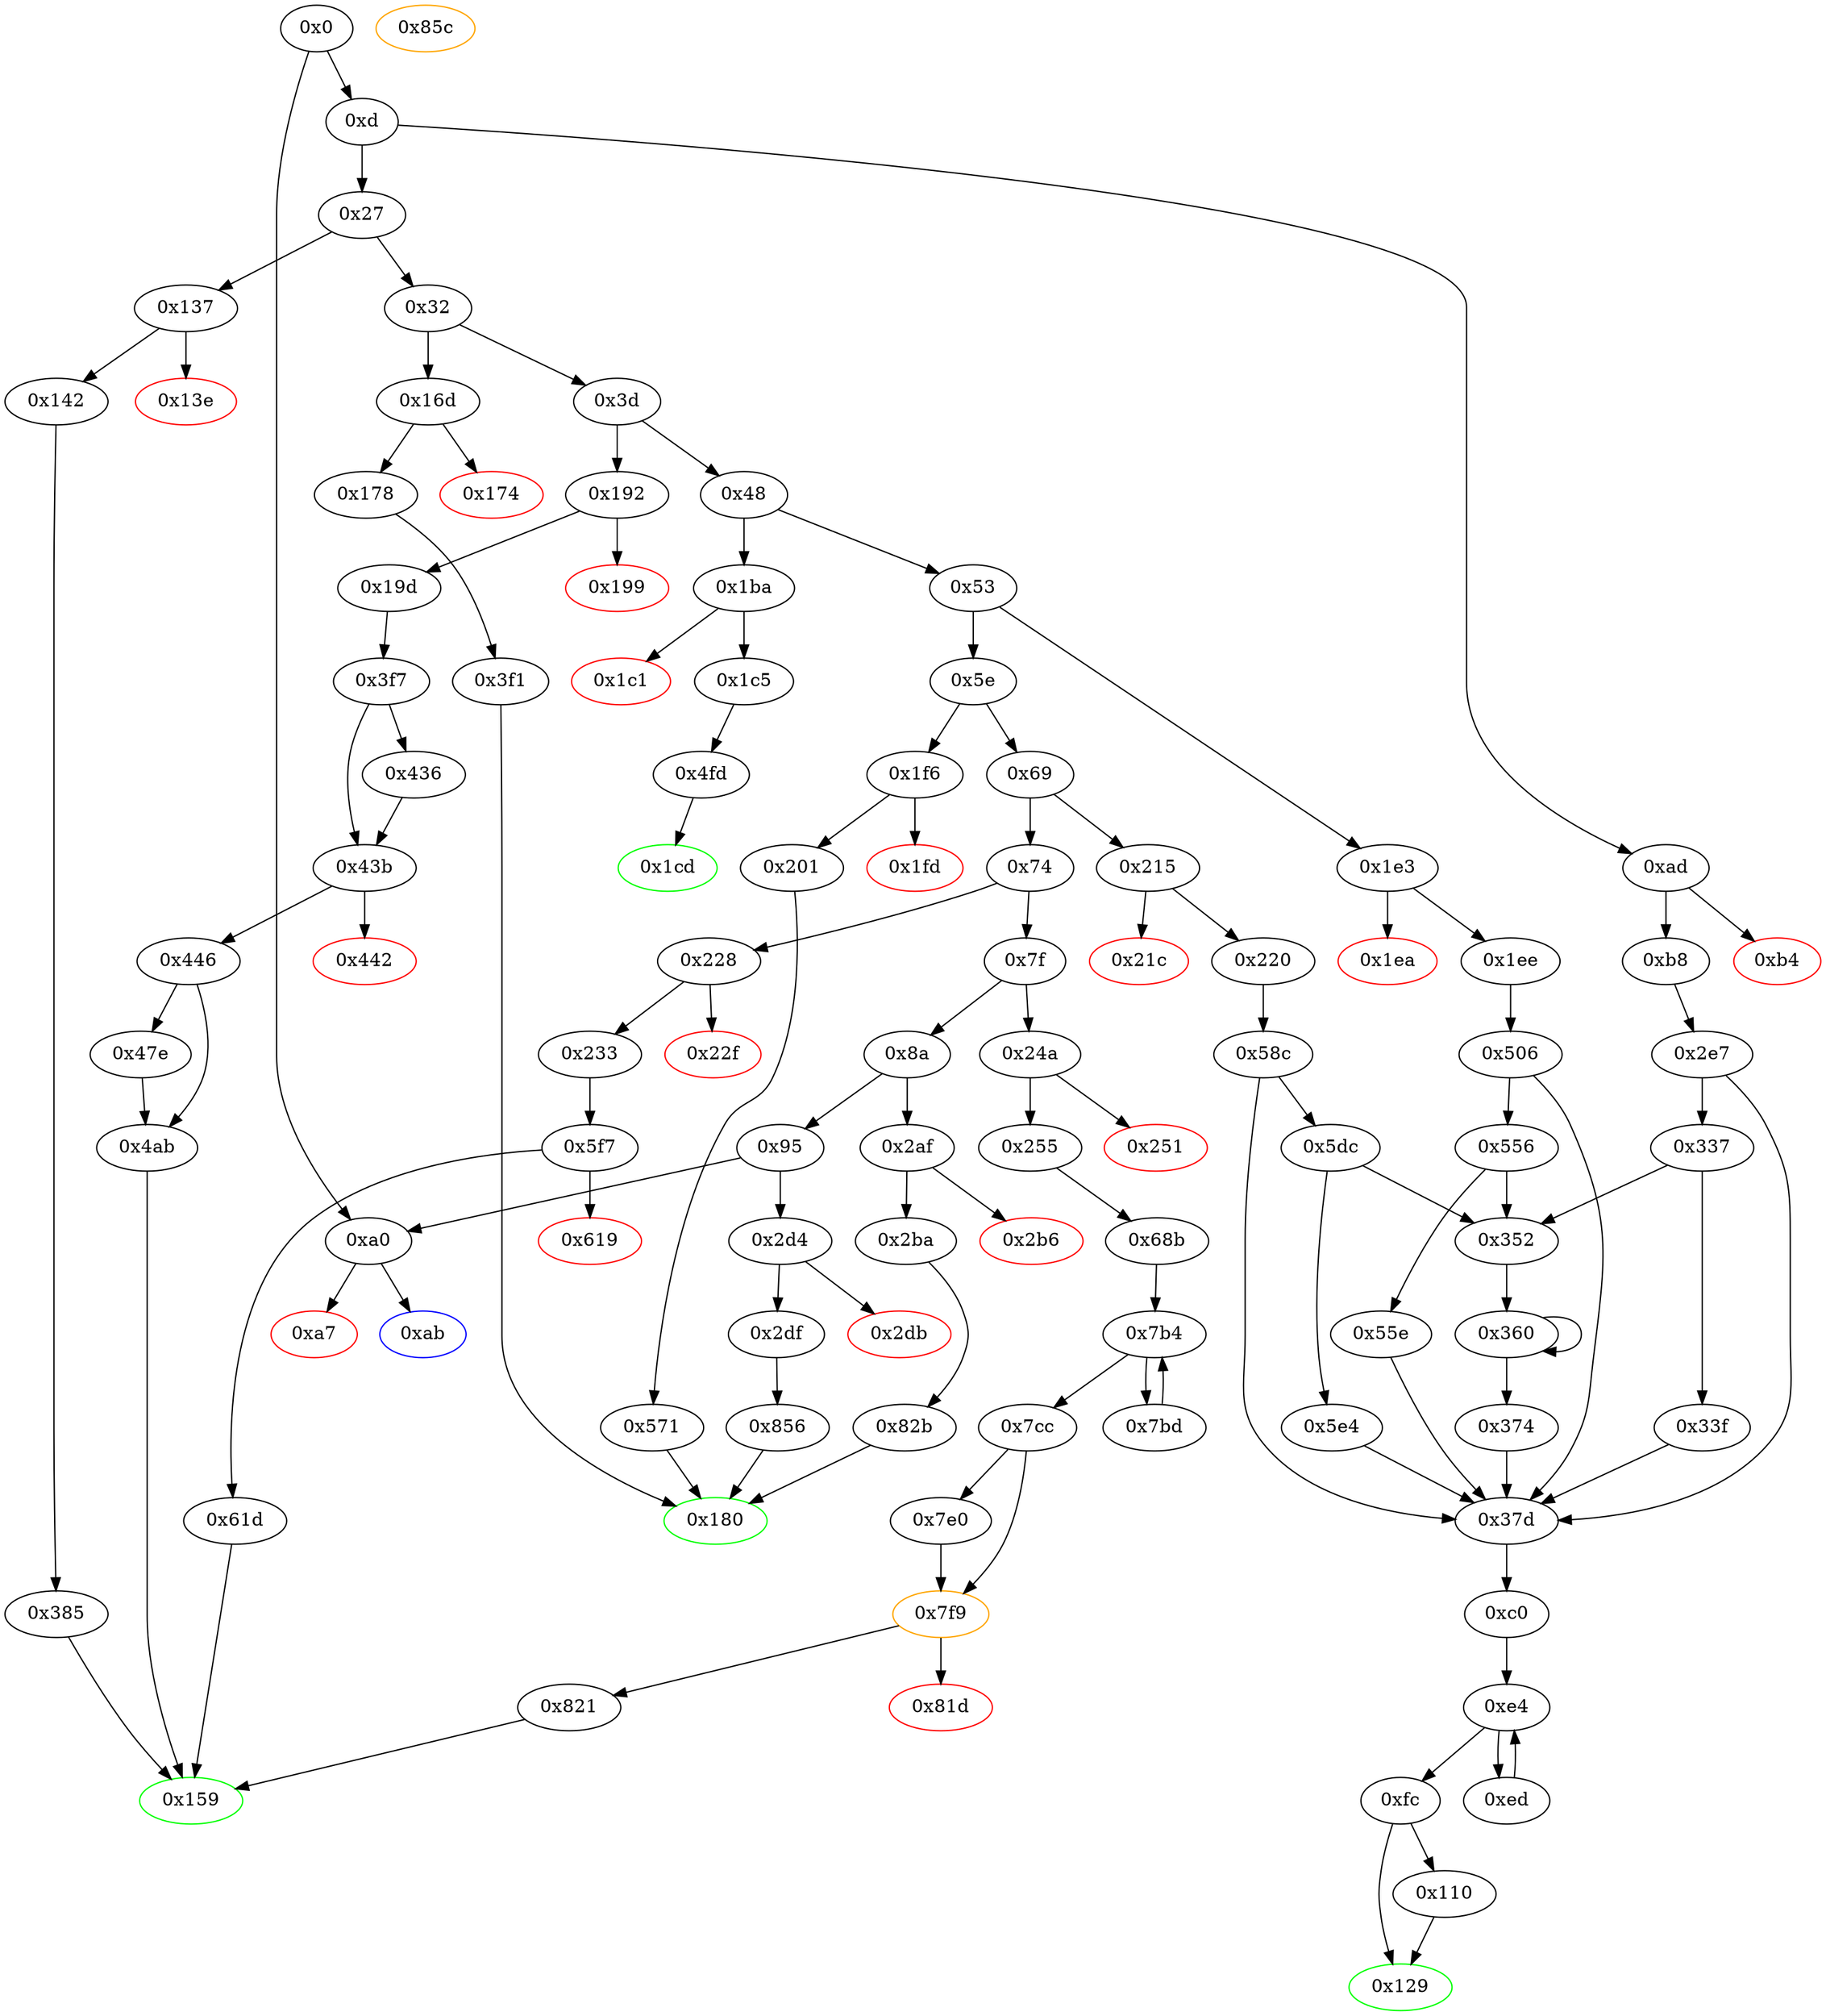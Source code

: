 digraph "" {
"0xe4" [fillcolor=white, id="0xe4", style=filled, tooltip="Block 0xe4\n[0xe4:0xec]\n---\nPredecessors: [0xc0, 0xed]\nSuccessors: [0xed, 0xfc]\n---\n0xe4 JUMPDEST\n0xe5 DUP4\n0xe6 DUP2\n0xe7 LT\n0xe8 ISZERO\n0xe9 PUSH2 0xfc\n0xec JUMPI\n---\n0xe4: JUMPDEST \n0xe7: V71 = LT S0 V67\n0xe8: V72 = ISZERO V71\n0xe9: V73 = 0xfc\n0xec: JUMPI 0xfc V72\n---\nEntry stack: [V13, 0xc0, S9, V61, V61, V66, V69, V67, V67, V66, V69, S0]\nStack pops: 4\nStack additions: [S3, S2, S1, S0]\nExit stack: [V13, 0xc0, S9, V61, V61, V66, V69, V67, V67, V66, V69, S0]\n\nDef sites:\nV13: {0xd.0x1b}\n0xc0: {0xb8.0xb9, 0x220.0x221, 0x1ee.0x1ef}\nS9: {0x58c.0x5b1, 0x2e7.0x30c, 0x506.0x52b}\nV61: {0xc0.0xc3}\nV61: {0xc0.0xc3}\nV66: {0xc0.0xd5}\nV69: {0xc0.0xdd}\nV67: {0xc0.0xd9}\nV67: {0xc0.0xd9}\nV66: {0xc0.0xd5}\nV69: {0xc0.0xdd}\nS0: {0xc0.0xe2, 0xed.0xf7}\n"];
"0xab" [color=blue, fillcolor=white, id="0xab", style=filled, tooltip="Block 0xab\n[0xab:0xac]\n---\nPredecessors: [0xa0]\nSuccessors: []\n---\n0xab JUMPDEST\n0xac STOP\n---\n0xab: JUMPDEST \n0xac: STOP \n---\nEntry stack: [V13]\nStack pops: 0\nStack additions: []\nExit stack: [V13]\n\nDef sites:\nV13: {0xd.0x1b}\n"];
"0x436" [fillcolor=white, id="0x436", style=filled, tooltip="Block 0x436\n[0x436:0x43a]\n---\nPredecessors: [0x3f7]\nSuccessors: [0x43b]\n---\n0x436 POP\n0x437 DUP3\n0x438 DUP2\n0x439 LT\n0x43a ISZERO\n---\n0x439: V380 = LT V373 V155\n0x43a: V381 = ISZERO V380\n---\nEntry stack: [V13, 0x159, V150, V153, V155, 0x0, V373, V378]\nStack pops: 4\nStack additions: [S3, S2, S1, V381]\nExit stack: [V13, 0x159, V150, V153, V155, 0x0, V373, V381]\n\nDef sites:\nV13: {0xd.0x1b}\n0x159: {0x19d.0x19e}\nV150: {0x19d.0x1ad}\nV153: {0x19d.0x1b2}\nV155: {0x19d.0x1b5}\n0x0: {0x3f7.0x403}\nV373: {0x3f7.0x420}\nV378: {0x3f7.0x430}\n"];
"0x69" [fillcolor=white, id="0x69", style=filled, tooltip="Block 0x69\n[0x69:0x73]\n---\nPredecessors: [0x5e]\nSuccessors: [0x74, 0x215]\n---\n0x69 DUP1\n0x6a PUSH4 0x95d89b41\n0x6f EQ\n0x70 PUSH2 0x215\n0x73 JUMPI\n---\n0x6a: V35 = 0x95d89b41\n0x6f: V36 = EQ 0x95d89b41 V13\n0x70: V37 = 0x215\n0x73: JUMPI 0x215 V36\n---\nEntry stack: [V13]\nStack pops: 1\nStack additions: [S0]\nExit stack: [V13]\n\nDef sites:\nV13: {0xd.0x1b}\n"];
"0x5dc" [fillcolor=white, id="0x5dc", style=filled, tooltip="Block 0x5dc\n[0x5dc:0x5e3]\n---\nPredecessors: [0x58c]\nSuccessors: [0x352, 0x5e4]\n---\n0x5dc DUP1\n0x5dd PUSH1 0x1f\n0x5df LT\n0x5e0 PUSH2 0x352\n0x5e3 JUMPI\n---\n0x5dd: V547 = 0x1f\n0x5df: V548 = LT 0x1f V544\n0x5e0: V549 = 0x352\n0x5e3: JUMPI 0x352 V548\n---\nEntry stack: [V13, 0xc0, V529, 0x5, V520, V533, 0x5, V544]\nStack pops: 1\nStack additions: [S0]\nExit stack: [V13, 0xc0, V529, 0x5, V520, V533, 0x5, V544]\n\nDef sites:\nV13: {0xd.0x1b}\n0xc0: {0x220.0x221}\nV529: {0x58c.0x5b1}\n0x5: {0x58c.0x58d}\nV520: {0x58c.0x5a1}\nV533: {0x58c.0x5c1}\n0x5: {0x58c.0x58d}\nV544: {0x58c.0x5d5}\n"];
"0x13e" [color=red, fillcolor=white, id="0x13e", style=filled, tooltip="Block 0x13e\n[0x13e:0x141]\n---\nPredecessors: [0x137]\nSuccessors: []\n---\n0x13e PUSH1 0x0\n0x140 DUP1\n0x141 REVERT\n---\n0x13e: V103 = 0x0\n0x141: REVERT 0x0 0x0\n---\nEntry stack: [V13]\nStack pops: 0\nStack additions: []\nExit stack: [V13]\n\nDef sites:\nV13: {0xd.0x1b}\n"];
"0x0" [fillcolor=white, id="0x0", style=filled, tooltip="Block 0x0\n[0x0:0xc]\n---\nPredecessors: []\nSuccessors: [0xd, 0xa0]\n---\n0x0 PUSH1 0x60\n0x2 PUSH1 0x40\n0x4 MSTORE\n0x5 PUSH1 0x4\n0x7 CALLDATASIZE\n0x8 LT\n0x9 PUSH2 0xa0\n0xc JUMPI\n---\n0x0: V0 = 0x60\n0x2: V1 = 0x40\n0x4: M[0x40] = 0x60\n0x5: V2 = 0x4\n0x7: V3 = CALLDATASIZE\n0x8: V4 = LT V3 0x4\n0x9: V5 = 0xa0\n0xc: JUMPI 0xa0 V4\n---\nEntry stack: []\nStack pops: 0\nStack additions: []\nExit stack: []\n\nDef sites:\n"];
"0x32" [fillcolor=white, id="0x32", style=filled, tooltip="Block 0x32\n[0x32:0x3c]\n---\nPredecessors: [0x27]\nSuccessors: [0x3d, 0x16d]\n---\n0x32 DUP1\n0x33 PUSH4 0x18160ddd\n0x38 EQ\n0x39 PUSH2 0x16d\n0x3c JUMPI\n---\n0x33: V20 = 0x18160ddd\n0x38: V21 = EQ 0x18160ddd V13\n0x39: V22 = 0x16d\n0x3c: JUMPI 0x16d V21\n---\nEntry stack: [V13]\nStack pops: 1\nStack additions: [S0]\nExit stack: [V13]\n\nDef sites:\nV13: {0xd.0x1b}\n"];
"0x360" [fillcolor=white, id="0x360", style=filled, tooltip="Block 0x360\n[0x360:0x373]\n---\nPredecessors: [0x352, 0x360]\nSuccessors: [0x360, 0x374]\n---\n0x360 JUMPDEST\n0x361 DUP2\n0x362 SLOAD\n0x363 DUP2\n0x364 MSTORE\n0x365 SWAP1\n0x366 PUSH1 0x1\n0x368 ADD\n0x369 SWAP1\n0x36a PUSH1 0x20\n0x36c ADD\n0x36d DUP1\n0x36e DUP4\n0x36f GT\n0x370 PUSH2 0x360\n0x373 JUMPI\n---\n0x360: JUMPDEST \n0x362: V324 = S[S1]\n0x364: M[S0] = V324\n0x366: V325 = 0x1\n0x368: V326 = ADD 0x1 S1\n0x36a: V327 = 0x20\n0x36c: V328 = ADD 0x20 S0\n0x36f: V329 = GT V319 V328\n0x370: V330 = 0x360\n0x373: JUMPI 0x360 V329\n---\nEntry stack: [V13, 0xc0, S5, {0x3, 0x5, 0x6}, S3, V319, S1, S0]\nStack pops: 3\nStack additions: [S2, V326, V328]\nExit stack: [V13, 0xc0, S5, {0x3, 0x5, 0x6}, S3, V319, V326, V328]\n\nDef sites:\nV13: {0xd.0x1b}\n0xc0: {0xb8.0xb9, 0x220.0x221, 0x1ee.0x1ef}\nS5: {0x58c.0x5b1, 0x2e7.0x30c, 0x506.0x52b}\n{0x3, 0x5, 0x6}: {0x58c.0x58d, 0x2e7.0x2e8, 0x506.0x507}\nS3: {0x58c.0x5a1, 0x2e7.0x2fc, 0x506.0x51b}\nV319: {0x352.0x354}\nS1: {0x360.0x368, 0x352.0x35e}\nS0: {0x360.0x36c, 0x58c.0x5c1, 0x2e7.0x31c, 0x506.0x53b}\n"];
"0x129" [color=green, fillcolor=white, id="0x129", style=filled, tooltip="Block 0x129\n[0x129:0x136]\n---\nPredecessors: [0xfc, 0x110]\nSuccessors: []\n---\n0x129 JUMPDEST\n0x12a POP\n0x12b SWAP3\n0x12c POP\n0x12d POP\n0x12e POP\n0x12f PUSH1 0x40\n0x131 MLOAD\n0x132 DUP1\n0x133 SWAP2\n0x134 SUB\n0x135 SWAP1\n0x136 RETURN\n---\n0x129: JUMPDEST \n0x12f: V97 = 0x40\n0x131: V98 = M[0x40]\n0x134: V99 = SUB S1 V98\n0x136: RETURN V98 V99\n---\nEntry stack: [V13, 0xc0, S4, V61, V61, S1, V82]\nStack pops: 5\nStack additions: []\nExit stack: [V13, 0xc0]\n\nDef sites:\nV13: {0xd.0x1b}\n0xc0: {0xb8.0xb9, 0x220.0x221, 0x1ee.0x1ef}\nS4: {0x58c.0x5b1, 0x2e7.0x30c, 0x506.0x52b}\nV61: {0xc0.0xc3}\nV61: {0xc0.0xc3}\nS1: {0x110.0x126, 0xfc.0x105}\nV82: {0xfc.0x109}\n"];
"0xfc" [fillcolor=white, id="0xfc", style=filled, tooltip="Block 0xfc\n[0xfc:0x10f]\n---\nPredecessors: [0xe4]\nSuccessors: [0x110, 0x129]\n---\n0xfc JUMPDEST\n0xfd POP\n0xfe POP\n0xff POP\n0x100 POP\n0x101 SWAP1\n0x102 POP\n0x103 SWAP1\n0x104 DUP2\n0x105 ADD\n0x106 SWAP1\n0x107 PUSH1 0x1f\n0x109 AND\n0x10a DUP1\n0x10b ISZERO\n0x10c PUSH2 0x129\n0x10f JUMPI\n---\n0xfc: JUMPDEST \n0x105: V80 = ADD V67 V66\n0x107: V81 = 0x1f\n0x109: V82 = AND 0x1f V67\n0x10b: V83 = ISZERO V82\n0x10c: V84 = 0x129\n0x10f: JUMPI 0x129 V83\n---\nEntry stack: [V13, 0xc0, S9, V61, V61, V66, V69, V67, V67, V66, V69, S0]\nStack pops: 7\nStack additions: [V80, V82]\nExit stack: [V13, 0xc0, S9, V61, V61, V80, V82]\n\nDef sites:\nV13: {0xd.0x1b}\n0xc0: {0xb8.0xb9, 0x220.0x221, 0x1ee.0x1ef}\nS9: {0x58c.0x5b1, 0x2e7.0x30c, 0x506.0x52b}\nV61: {0xc0.0xc3}\nV61: {0xc0.0xc3}\nV66: {0xc0.0xd5}\nV69: {0xc0.0xdd}\nV67: {0xc0.0xd9}\nV67: {0xc0.0xd9}\nV66: {0xc0.0xd5}\nV69: {0xc0.0xdd}\nS0: {0xc0.0xe2, 0xed.0xf7}\n"];
"0x68b" [fillcolor=white, id="0x68b", style=filled, tooltip="Block 0x68b\n[0x68b:0x7b3]\n---\nPredecessors: [0x255]\nSuccessors: [0x7b4]\n---\n0x68b JUMPDEST\n0x68c PUSH1 0x1\n0x68e PUSH1 0xa0\n0x690 PUSH1 0x2\n0x692 EXP\n0x693 SUB\n0x694 CALLER\n0x695 DUP2\n0x696 AND\n0x697 PUSH1 0x0\n0x699 DUP2\n0x69a DUP2\n0x69b MSTORE\n0x69c PUSH1 0x2\n0x69e PUSH1 0x20\n0x6a0 SWAP1\n0x6a1 DUP2\n0x6a2 MSTORE\n0x6a3 PUSH1 0x40\n0x6a5 DUP1\n0x6a6 DUP4\n0x6a7 SHA3\n0x6a8 SWAP5\n0x6a9 DUP9\n0x6aa AND\n0x6ab DUP1\n0x6ac DUP5\n0x6ad MSTORE\n0x6ae SWAP5\n0x6af SWAP1\n0x6b0 SWAP2\n0x6b1 MSTORE\n0x6b2 DUP1\n0x6b3 DUP3\n0x6b4 SHA3\n0x6b5 DUP7\n0x6b6 SWAP1\n0x6b7 SSTORE\n0x6b8 SWAP1\n0x6b9 SWAP3\n0x6ba SWAP2\n0x6bb SWAP1\n0x6bc PUSH32 0x8c5be1e5ebec7d5bd14f71427d1e84f3dd0314c0f7b2291e5b200ac8c7c3b925\n0x6dd SWAP1\n0x6de DUP7\n0x6df SWAP1\n0x6e0 MLOAD\n0x6e1 SWAP1\n0x6e2 DUP2\n0x6e3 MSTORE\n0x6e4 PUSH1 0x20\n0x6e6 ADD\n0x6e7 PUSH1 0x40\n0x6e9 MLOAD\n0x6ea DUP1\n0x6eb SWAP2\n0x6ec SUB\n0x6ed SWAP1\n0x6ee LOG3\n0x6ef DUP4\n0x6f0 PUSH1 0x1\n0x6f2 PUSH1 0xa0\n0x6f4 PUSH1 0x2\n0x6f6 EXP\n0x6f7 SUB\n0x6f8 AND\n0x6f9 PUSH1 0x40\n0x6fb MLOAD\n0x6fc PUSH32 0x72656365697665417070726f76616c28616464726573732c75696e743235362c\n0x71d DUP2\n0x71e MSTORE\n0x71f PUSH32 0x616464726573732c627974657329000000000000000000000000000000000000\n0x740 PUSH1 0x20\n0x742 DUP3\n0x743 ADD\n0x744 MSTORE\n0x745 PUSH1 0x2e\n0x747 ADD\n0x748 PUSH1 0x40\n0x74a MLOAD\n0x74b DUP1\n0x74c SWAP2\n0x74d SUB\n0x74e SWAP1\n0x74f SHA3\n0x750 PUSH1 0xe0\n0x752 PUSH1 0x2\n0x754 EXP\n0x755 SWAP1\n0x756 DIV\n0x757 CALLER\n0x758 DUP6\n0x759 ADDRESS\n0x75a DUP7\n0x75b PUSH1 0x40\n0x75d MLOAD\n0x75e DUP6\n0x75f PUSH4 0xffffffff\n0x764 AND\n0x765 PUSH1 0xe0\n0x767 PUSH1 0x2\n0x769 EXP\n0x76a MUL\n0x76b DUP2\n0x76c MSTORE\n0x76d PUSH1 0x4\n0x76f ADD\n0x770 DUP1\n0x771 DUP6\n0x772 PUSH1 0x1\n0x774 PUSH1 0xa0\n0x776 PUSH1 0x2\n0x778 EXP\n0x779 SUB\n0x77a AND\n0x77b PUSH1 0x1\n0x77d PUSH1 0xa0\n0x77f PUSH1 0x2\n0x781 EXP\n0x782 SUB\n0x783 AND\n0x784 DUP2\n0x785 MSTORE\n0x786 PUSH1 0x20\n0x788 ADD\n0x789 DUP5\n0x78a DUP2\n0x78b MSTORE\n0x78c PUSH1 0x20\n0x78e ADD\n0x78f DUP4\n0x790 PUSH1 0x1\n0x792 PUSH1 0xa0\n0x794 PUSH1 0x2\n0x796 EXP\n0x797 SUB\n0x798 AND\n0x799 PUSH1 0x1\n0x79b PUSH1 0xa0\n0x79d PUSH1 0x2\n0x79f EXP\n0x7a0 SUB\n0x7a1 AND\n0x7a2 DUP2\n0x7a3 MSTORE\n0x7a4 PUSH1 0x20\n0x7a6 ADD\n0x7a7 DUP3\n0x7a8 DUP1\n0x7a9 MLOAD\n0x7aa SWAP1\n0x7ab PUSH1 0x20\n0x7ad ADD\n0x7ae SWAP1\n0x7af DUP1\n0x7b0 DUP4\n0x7b1 DUP4\n0x7b2 PUSH1 0x0\n---\n0x68b: JUMPDEST \n0x68c: V600 = 0x1\n0x68e: V601 = 0xa0\n0x690: V602 = 0x2\n0x692: V603 = EXP 0x2 0xa0\n0x693: V604 = SUB 0x10000000000000000000000000000000000000000 0x1\n0x694: V605 = CALLER\n0x696: V606 = AND 0xffffffffffffffffffffffffffffffffffffffff V605\n0x697: V607 = 0x0\n0x69b: M[0x0] = V606\n0x69c: V608 = 0x2\n0x69e: V609 = 0x20\n0x6a2: M[0x20] = 0x2\n0x6a3: V610 = 0x40\n0x6a7: V611 = SHA3 0x0 0x40\n0x6aa: V612 = AND V226 0xffffffffffffffffffffffffffffffffffffffff\n0x6ad: M[0x0] = V612\n0x6b1: M[0x20] = V611\n0x6b4: V613 = SHA3 0x0 0x40\n0x6b7: S[V613] = V228\n0x6bc: V614 = 0x8c5be1e5ebec7d5bd14f71427d1e84f3dd0314c0f7b2291e5b200ac8c7c3b925\n0x6e0: V615 = M[0x40]\n0x6e3: M[V615] = V228\n0x6e4: V616 = 0x20\n0x6e6: V617 = ADD 0x20 V615\n0x6e7: V618 = 0x40\n0x6e9: V619 = M[0x40]\n0x6ec: V620 = SUB V617 V619\n0x6ee: LOG V619 V620 0x8c5be1e5ebec7d5bd14f71427d1e84f3dd0314c0f7b2291e5b200ac8c7c3b925 V606 V612\n0x6f0: V621 = 0x1\n0x6f2: V622 = 0xa0\n0x6f4: V623 = 0x2\n0x6f6: V624 = EXP 0x2 0xa0\n0x6f7: V625 = SUB 0x10000000000000000000000000000000000000000 0x1\n0x6f8: V626 = AND 0xffffffffffffffffffffffffffffffffffffffff V226\n0x6f9: V627 = 0x40\n0x6fb: V628 = M[0x40]\n0x6fc: V629 = 0x72656365697665417070726f76616c28616464726573732c75696e743235362c\n0x71e: M[V628] = 0x72656365697665417070726f76616c28616464726573732c75696e743235362c\n0x71f: V630 = 0x616464726573732c627974657329000000000000000000000000000000000000\n0x740: V631 = 0x20\n0x743: V632 = ADD V628 0x20\n0x744: M[V632] = 0x616464726573732c627974657329000000000000000000000000000000000000\n0x745: V633 = 0x2e\n0x747: V634 = ADD 0x2e V628\n0x748: V635 = 0x40\n0x74a: V636 = M[0x40]\n0x74d: V637 = SUB V634 V636\n0x74f: V638 = SHA3 V636 V637\n0x750: V639 = 0xe0\n0x752: V640 = 0x2\n0x754: V641 = EXP 0x2 0xe0\n0x756: V642 = DIV V638 0x100000000000000000000000000000000000000000000000000000000\n0x757: V643 = CALLER\n0x759: V644 = ADDRESS\n0x75b: V645 = 0x40\n0x75d: V646 = M[0x40]\n0x75f: V647 = 0xffffffff\n0x764: V648 = AND 0xffffffff V642\n0x765: V649 = 0xe0\n0x767: V650 = 0x2\n0x769: V651 = EXP 0x2 0xe0\n0x76a: V652 = MUL 0x100000000000000000000000000000000000000000000000000000000 V648\n0x76c: M[V646] = V652\n0x76d: V653 = 0x4\n0x76f: V654 = ADD 0x4 V646\n0x772: V655 = 0x1\n0x774: V656 = 0xa0\n0x776: V657 = 0x2\n0x778: V658 = EXP 0x2 0xa0\n0x779: V659 = SUB 0x10000000000000000000000000000000000000000 0x1\n0x77a: V660 = AND 0xffffffffffffffffffffffffffffffffffffffff V643\n0x77b: V661 = 0x1\n0x77d: V662 = 0xa0\n0x77f: V663 = 0x2\n0x781: V664 = EXP 0x2 0xa0\n0x782: V665 = SUB 0x10000000000000000000000000000000000000000 0x1\n0x783: V666 = AND 0xffffffffffffffffffffffffffffffffffffffff V660\n0x785: M[V654] = V666\n0x786: V667 = 0x20\n0x788: V668 = ADD 0x20 V654\n0x78b: M[V668] = V228\n0x78c: V669 = 0x20\n0x78e: V670 = ADD 0x20 V668\n0x790: V671 = 0x1\n0x792: V672 = 0xa0\n0x794: V673 = 0x2\n0x796: V674 = EXP 0x2 0xa0\n0x797: V675 = SUB 0x10000000000000000000000000000000000000000 0x1\n0x798: V676 = AND 0xffffffffffffffffffffffffffffffffffffffff V644\n0x799: V677 = 0x1\n0x79b: V678 = 0xa0\n0x79d: V679 = 0x2\n0x79f: V680 = EXP 0x2 0xa0\n0x7a0: V681 = SUB 0x10000000000000000000000000000000000000000 0x1\n0x7a1: V682 = AND 0xffffffffffffffffffffffffffffffffffffffff V676\n0x7a3: M[V670] = V682\n0x7a4: V683 = 0x20\n0x7a6: V684 = ADD 0x20 V670\n0x7a9: V685 = M[V242]\n0x7ab: V686 = 0x20\n0x7ad: V687 = ADD 0x20 V242\n0x7b2: V688 = 0x0\n---\nEntry stack: [V13, 0x159, V226, V228, V242]\nStack pops: 3\nStack additions: [S2, S1, S0, 0x0, V626, V642, V643, S1, V644, S0, V654, V684, V687, V685, V685, V684, V687, 0x0]\nExit stack: [V13, 0x159, V226, V228, V242, 0x0, V626, V642, V643, V228, V644, V242, V654, V684, V687, V685, V685, V684, V687, 0x0]\n\nDef sites:\nV13: {0xd.0x1b}\n0x159: {0x255.0x256}\nV226: {0x255.0x265}\nV228: {0x255.0x26a}\nV242: {0x255.0x289}\n"];
"0x192" [fillcolor=white, id="0x192", style=filled, tooltip="Block 0x192\n[0x192:0x198]\n---\nPredecessors: [0x3d]\nSuccessors: [0x199, 0x19d]\n---\n0x192 JUMPDEST\n0x193 CALLVALUE\n0x194 ISZERO\n0x195 PUSH2 0x19d\n0x198 JUMPI\n---\n0x192: JUMPDEST \n0x193: V138 = CALLVALUE\n0x194: V139 = ISZERO V138\n0x195: V140 = 0x19d\n0x198: JUMPI 0x19d V139\n---\nEntry stack: [V13]\nStack pops: 0\nStack additions: []\nExit stack: [V13]\n\nDef sites:\nV13: {0xd.0x1b}\n"];
"0x1ea" [color=red, fillcolor=white, id="0x1ea", style=filled, tooltip="Block 0x1ea\n[0x1ea:0x1ed]\n---\nPredecessors: [0x1e3]\nSuccessors: []\n---\n0x1ea PUSH1 0x0\n0x1ec DUP1\n0x1ed REVERT\n---\n0x1ea: V175 = 0x0\n0x1ed: REVERT 0x0 0x0\n---\nEntry stack: [V13]\nStack pops: 0\nStack additions: []\nExit stack: [V13]\n\nDef sites:\nV13: {0xd.0x1b}\n"];
"0x43b" [fillcolor=white, id="0x43b", style=filled, tooltip="Block 0x43b\n[0x43b:0x441]\n---\nPredecessors: [0x3f7, 0x436]\nSuccessors: [0x442, 0x446]\n---\n0x43b JUMPDEST\n0x43c ISZERO\n0x43d ISZERO\n0x43e PUSH2 0x446\n0x441 JUMPI\n---\n0x43b: JUMPDEST \n0x43c: V382 = ISZERO S0\n0x43d: V383 = ISZERO V382\n0x43e: V384 = 0x446\n0x441: JUMPI 0x446 V383\n---\nEntry stack: [V13, 0x159, V150, V153, V155, 0x0, V373, S0]\nStack pops: 1\nStack additions: []\nExit stack: [V13, 0x159, V150, V153, V155, 0x0, V373]\n\nDef sites:\nV13: {0xd.0x1b}\n0x159: {0x19d.0x19e}\nV150: {0x19d.0x1ad}\nV153: {0x19d.0x1b2}\nV155: {0x19d.0x1b5}\n0x0: {0x3f7.0x403}\nV373: {0x3f7.0x420}\nS0: {0x3f7.0x430, 0x436.0x43a}\n"];
"0x2df" [fillcolor=white, id="0x2df", style=filled, tooltip="Block 0x2df\n[0x2df:0x2e6]\n---\nPredecessors: [0x2d4]\nSuccessors: [0x856]\n---\n0x2df JUMPDEST\n0x2e0 PUSH2 0x180\n0x2e3 PUSH2 0x856\n0x2e6 JUMP\n---\n0x2df: JUMPDEST \n0x2e0: V269 = 0x180\n0x2e3: V270 = 0x856\n0x2e6: JUMP 0x856\n---\nEntry stack: [V13]\nStack pops: 0\nStack additions: [0x180]\nExit stack: [V13, 0x180]\n\nDef sites:\nV13: {0xd.0x1b}\n"];
"0x571" [fillcolor=white, id="0x571", style=filled, tooltip="Block 0x571\n[0x571:0x58b]\n---\nPredecessors: [0x201]\nSuccessors: [0x180]\n---\n0x571 JUMPDEST\n0x572 PUSH1 0x1\n0x574 PUSH1 0xa0\n0x576 PUSH1 0x2\n0x578 EXP\n0x579 SUB\n0x57a AND\n0x57b PUSH1 0x0\n0x57d SWAP1\n0x57e DUP2\n0x57f MSTORE\n0x580 PUSH1 0x1\n0x582 PUSH1 0x20\n0x584 MSTORE\n0x585 PUSH1 0x40\n0x587 SWAP1\n0x588 SHA3\n0x589 SLOAD\n0x58a SWAP1\n0x58b JUMP\n---\n0x571: JUMPDEST \n0x572: V497 = 0x1\n0x574: V498 = 0xa0\n0x576: V499 = 0x2\n0x578: V500 = EXP 0x2 0xa0\n0x579: V501 = SUB 0x10000000000000000000000000000000000000000 0x1\n0x57a: V502 = AND 0xffffffffffffffffffffffffffffffffffffffff V190\n0x57b: V503 = 0x0\n0x57f: M[0x0] = V502\n0x580: V504 = 0x1\n0x582: V505 = 0x20\n0x584: M[0x20] = 0x1\n0x585: V506 = 0x40\n0x588: V507 = SHA3 0x0 0x40\n0x589: V508 = S[V507]\n0x58b: JUMP 0x180\n---\nEntry stack: [V13, 0x180, V190]\nStack pops: 2\nStack additions: [V508]\nExit stack: [V13, V508]\n\nDef sites:\nV13: {0xd.0x1b}\n0x180: {0x201.0x202}\nV190: {0x201.0x210}\n"];
"0x142" [fillcolor=white, id="0x142", style=filled, tooltip="Block 0x142\n[0x142:0x158]\n---\nPredecessors: [0x137]\nSuccessors: [0x385]\n---\n0x142 JUMPDEST\n0x143 PUSH2 0x159\n0x146 PUSH1 0x1\n0x148 PUSH1 0xa0\n0x14a PUSH1 0x2\n0x14c EXP\n0x14d SUB\n0x14e PUSH1 0x4\n0x150 CALLDATALOAD\n0x151 AND\n0x152 PUSH1 0x24\n0x154 CALLDATALOAD\n0x155 PUSH2 0x385\n0x158 JUMP\n---\n0x142: JUMPDEST \n0x143: V104 = 0x159\n0x146: V105 = 0x1\n0x148: V106 = 0xa0\n0x14a: V107 = 0x2\n0x14c: V108 = EXP 0x2 0xa0\n0x14d: V109 = SUB 0x10000000000000000000000000000000000000000 0x1\n0x14e: V110 = 0x4\n0x150: V111 = CALLDATALOAD 0x4\n0x151: V112 = AND V111 0xffffffffffffffffffffffffffffffffffffffff\n0x152: V113 = 0x24\n0x154: V114 = CALLDATALOAD 0x24\n0x155: V115 = 0x385\n0x158: JUMP 0x385\n---\nEntry stack: [V13]\nStack pops: 0\nStack additions: [0x159, V112, V114]\nExit stack: [V13, 0x159, V112, V114]\n\nDef sites:\nV13: {0xd.0x1b}\n"];
"0x251" [color=red, fillcolor=white, id="0x251", style=filled, tooltip="Block 0x251\n[0x251:0x254]\n---\nPredecessors: [0x24a]\nSuccessors: []\n---\n0x251 PUSH1 0x0\n0x253 DUP1\n0x254 REVERT\n---\n0x251: V217 = 0x0\n0x254: REVERT 0x0 0x0\n---\nEntry stack: [V13]\nStack pops: 0\nStack additions: []\nExit stack: [V13]\n\nDef sites:\nV13: {0xd.0x1b}\n"];
"0x33f" [fillcolor=white, id="0x33f", style=filled, tooltip="Block 0x33f\n[0x33f:0x351]\n---\nPredecessors: [0x337]\nSuccessors: [0x37d]\n---\n0x33f PUSH2 0x100\n0x342 DUP1\n0x343 DUP4\n0x344 SLOAD\n0x345 DIV\n0x346 MUL\n0x347 DUP4\n0x348 MSTORE\n0x349 SWAP2\n0x34a PUSH1 0x20\n0x34c ADD\n0x34d SWAP2\n0x34e PUSH2 0x37d\n0x351 JUMP\n---\n0x33f: V312 = 0x100\n0x344: V313 = S[0x3]\n0x345: V314 = DIV V313 0x100\n0x346: V315 = MUL V314 0x100\n0x348: M[V295] = V315\n0x34a: V316 = 0x20\n0x34c: V317 = ADD 0x20 V295\n0x34e: V318 = 0x37d\n0x351: JUMP 0x37d\n---\nEntry stack: [V13, 0xc0, V291, 0x3, V282, V295, 0x3, V306]\nStack pops: 3\nStack additions: [V317, S1, S0]\nExit stack: [V13, 0xc0, V291, 0x3, V282, V317, 0x3, V306]\n\nDef sites:\nV13: {0xd.0x1b}\n0xc0: {0xb8.0xb9}\nV291: {0x2e7.0x30c}\n0x3: {0x2e7.0x2e8}\nV282: {0x2e7.0x2fc}\nV295: {0x2e7.0x31c}\n0x3: {0x2e7.0x2e8}\nV306: {0x2e7.0x330}\n"];
"0x174" [color=red, fillcolor=white, id="0x174", style=filled, tooltip="Block 0x174\n[0x174:0x177]\n---\nPredecessors: [0x16d]\nSuccessors: []\n---\n0x174 PUSH1 0x0\n0x176 DUP1\n0x177 REVERT\n---\n0x174: V128 = 0x0\n0x177: REVERT 0x0 0x0\n---\nEntry stack: [V13]\nStack pops: 0\nStack additions: []\nExit stack: [V13]\n\nDef sites:\nV13: {0xd.0x1b}\n"];
"0x19d" [fillcolor=white, id="0x19d", style=filled, tooltip="Block 0x19d\n[0x19d:0x1b9]\n---\nPredecessors: [0x192]\nSuccessors: [0x3f7]\n---\n0x19d JUMPDEST\n0x19e PUSH2 0x159\n0x1a1 PUSH1 0x1\n0x1a3 PUSH1 0xa0\n0x1a5 PUSH1 0x2\n0x1a7 EXP\n0x1a8 SUB\n0x1a9 PUSH1 0x4\n0x1ab CALLDATALOAD\n0x1ac DUP2\n0x1ad AND\n0x1ae SWAP1\n0x1af PUSH1 0x24\n0x1b1 CALLDATALOAD\n0x1b2 AND\n0x1b3 PUSH1 0x44\n0x1b5 CALLDATALOAD\n0x1b6 PUSH2 0x3f7\n0x1b9 JUMP\n---\n0x19d: JUMPDEST \n0x19e: V142 = 0x159\n0x1a1: V143 = 0x1\n0x1a3: V144 = 0xa0\n0x1a5: V145 = 0x2\n0x1a7: V146 = EXP 0x2 0xa0\n0x1a8: V147 = SUB 0x10000000000000000000000000000000000000000 0x1\n0x1a9: V148 = 0x4\n0x1ab: V149 = CALLDATALOAD 0x4\n0x1ad: V150 = AND 0xffffffffffffffffffffffffffffffffffffffff V149\n0x1af: V151 = 0x24\n0x1b1: V152 = CALLDATALOAD 0x24\n0x1b2: V153 = AND V152 0xffffffffffffffffffffffffffffffffffffffff\n0x1b3: V154 = 0x44\n0x1b5: V155 = CALLDATALOAD 0x44\n0x1b6: V156 = 0x3f7\n0x1b9: JUMP 0x3f7\n---\nEntry stack: [V13]\nStack pops: 0\nStack additions: [0x159, V150, V153, V155]\nExit stack: [V13, 0x159, V150, V153, V155]\n\nDef sites:\nV13: {0xd.0x1b}\n"];
"0x5f7" [fillcolor=white, id="0x5f7", style=filled, tooltip="Block 0x5f7\n[0x5f7:0x618]\n---\nPredecessors: [0x233]\nSuccessors: [0x619, 0x61d]\n---\n0x5f7 JUMPDEST\n0x5f8 PUSH1 0x1\n0x5fa PUSH1 0xa0\n0x5fc PUSH1 0x2\n0x5fe EXP\n0x5ff SUB\n0x600 CALLER\n0x601 AND\n0x602 PUSH1 0x0\n0x604 SWAP1\n0x605 DUP2\n0x606 MSTORE\n0x607 PUSH1 0x1\n0x609 PUSH1 0x20\n0x60b MSTORE\n0x60c PUSH1 0x40\n0x60e DUP2\n0x60f SHA3\n0x610 SLOAD\n0x611 DUP3\n0x612 SWAP1\n0x613 LT\n0x614 ISZERO\n0x615 PUSH2 0x61d\n0x618 JUMPI\n---\n0x5f7: JUMPDEST \n0x5f8: V557 = 0x1\n0x5fa: V558 = 0xa0\n0x5fc: V559 = 0x2\n0x5fe: V560 = EXP 0x2 0xa0\n0x5ff: V561 = SUB 0x10000000000000000000000000000000000000000 0x1\n0x600: V562 = CALLER\n0x601: V563 = AND V562 0xffffffffffffffffffffffffffffffffffffffff\n0x602: V564 = 0x0\n0x606: M[0x0] = V563\n0x607: V565 = 0x1\n0x609: V566 = 0x20\n0x60b: M[0x20] = 0x1\n0x60c: V567 = 0x40\n0x60f: V568 = SHA3 0x0 0x40\n0x610: V569 = S[V568]\n0x613: V570 = LT V569 V212\n0x614: V571 = ISZERO V570\n0x615: V572 = 0x61d\n0x618: JUMPI 0x61d V571\n---\nEntry stack: [V13, 0x159, V210, V212]\nStack pops: 1\nStack additions: [S0, 0x0]\nExit stack: [V13, 0x159, V210, V212, 0x0]\n\nDef sites:\nV13: {0xd.0x1b}\n0x159: {0x233.0x234}\nV210: {0x233.0x242}\nV212: {0x233.0x245}\n"];
"0x74" [fillcolor=white, id="0x74", style=filled, tooltip="Block 0x74\n[0x74:0x7e]\n---\nPredecessors: [0x69]\nSuccessors: [0x7f, 0x228]\n---\n0x74 DUP1\n0x75 PUSH4 0xa9059cbb\n0x7a EQ\n0x7b PUSH2 0x228\n0x7e JUMPI\n---\n0x75: V38 = 0xa9059cbb\n0x7a: V39 = EQ 0xa9059cbb V13\n0x7b: V40 = 0x228\n0x7e: JUMPI 0x228 V39\n---\nEntry stack: [V13]\nStack pops: 1\nStack additions: [S0]\nExit stack: [V13]\n\nDef sites:\nV13: {0xd.0x1b}\n"];
"0x2ba" [fillcolor=white, id="0x2ba", style=filled, tooltip="Block 0x2ba\n[0x2ba:0x2d3]\n---\nPredecessors: [0x2af]\nSuccessors: [0x82b]\n---\n0x2ba JUMPDEST\n0x2bb PUSH2 0x180\n0x2be PUSH1 0x1\n0x2c0 PUSH1 0xa0\n0x2c2 PUSH1 0x2\n0x2c4 EXP\n0x2c5 SUB\n0x2c6 PUSH1 0x4\n0x2c8 CALLDATALOAD\n0x2c9 DUP2\n0x2ca AND\n0x2cb SWAP1\n0x2cc PUSH1 0x24\n0x2ce CALLDATALOAD\n0x2cf AND\n0x2d0 PUSH2 0x82b\n0x2d3 JUMP\n---\n0x2ba: JUMPDEST \n0x2bb: V252 = 0x180\n0x2be: V253 = 0x1\n0x2c0: V254 = 0xa0\n0x2c2: V255 = 0x2\n0x2c4: V256 = EXP 0x2 0xa0\n0x2c5: V257 = SUB 0x10000000000000000000000000000000000000000 0x1\n0x2c6: V258 = 0x4\n0x2c8: V259 = CALLDATALOAD 0x4\n0x2ca: V260 = AND 0xffffffffffffffffffffffffffffffffffffffff V259\n0x2cc: V261 = 0x24\n0x2ce: V262 = CALLDATALOAD 0x24\n0x2cf: V263 = AND V262 0xffffffffffffffffffffffffffffffffffffffff\n0x2d0: V264 = 0x82b\n0x2d3: JUMP 0x82b\n---\nEntry stack: [V13]\nStack pops: 0\nStack additions: [0x180, V260, V263]\nExit stack: [V13, 0x180, V260, V263]\n\nDef sites:\nV13: {0xd.0x1b}\n"];
"0x110" [fillcolor=white, id="0x110", style=filled, tooltip="Block 0x110\n[0x110:0x128]\n---\nPredecessors: [0xfc]\nSuccessors: [0x129]\n---\n0x110 DUP1\n0x111 DUP3\n0x112 SUB\n0x113 DUP1\n0x114 MLOAD\n0x115 PUSH1 0x1\n0x117 DUP4\n0x118 PUSH1 0x20\n0x11a SUB\n0x11b PUSH2 0x100\n0x11e EXP\n0x11f SUB\n0x120 NOT\n0x121 AND\n0x122 DUP2\n0x123 MSTORE\n0x124 PUSH1 0x20\n0x126 ADD\n0x127 SWAP2\n0x128 POP\n---\n0x112: V85 = SUB V80 V82\n0x114: V86 = M[V85]\n0x115: V87 = 0x1\n0x118: V88 = 0x20\n0x11a: V89 = SUB 0x20 V82\n0x11b: V90 = 0x100\n0x11e: V91 = EXP 0x100 V89\n0x11f: V92 = SUB V91 0x1\n0x120: V93 = NOT V92\n0x121: V94 = AND V93 V86\n0x123: M[V85] = V94\n0x124: V95 = 0x20\n0x126: V96 = ADD 0x20 V85\n---\nEntry stack: [V13, 0xc0, S4, V61, V61, V80, V82]\nStack pops: 2\nStack additions: [V96, S0]\nExit stack: [V13, 0xc0, S4, V61, V61, V96, V82]\n\nDef sites:\nV13: {0xd.0x1b}\n0xc0: {0xb8.0xb9, 0x220.0x221, 0x1ee.0x1ef}\nS4: {0x58c.0x5b1, 0x2e7.0x30c, 0x506.0x52b}\nV61: {0xc0.0xc3}\nV61: {0xc0.0xc3}\nV80: {0xfc.0x105}\nV82: {0xfc.0x109}\n"];
"0x255" [fillcolor=white, id="0x255", style=filled, tooltip="Block 0x255\n[0x255:0x2ae]\n---\nPredecessors: [0x24a]\nSuccessors: [0x68b]\n---\n0x255 JUMPDEST\n0x256 PUSH2 0x159\n0x259 PUSH1 0x4\n0x25b DUP1\n0x25c CALLDATALOAD\n0x25d PUSH1 0x1\n0x25f PUSH1 0xa0\n0x261 PUSH1 0x2\n0x263 EXP\n0x264 SUB\n0x265 AND\n0x266 SWAP1\n0x267 PUSH1 0x24\n0x269 DUP1\n0x26a CALLDATALOAD\n0x26b SWAP2\n0x26c SWAP1\n0x26d PUSH1 0x64\n0x26f SWAP1\n0x270 PUSH1 0x44\n0x272 CALLDATALOAD\n0x273 SWAP1\n0x274 DUP2\n0x275 ADD\n0x276 SWAP1\n0x277 DUP4\n0x278 ADD\n0x279 CALLDATALOAD\n0x27a DUP1\n0x27b PUSH1 0x20\n0x27d PUSH1 0x1f\n0x27f DUP3\n0x280 ADD\n0x281 DUP2\n0x282 SWAP1\n0x283 DIV\n0x284 DUP2\n0x285 MUL\n0x286 ADD\n0x287 PUSH1 0x40\n0x289 MLOAD\n0x28a SWAP1\n0x28b DUP2\n0x28c ADD\n0x28d PUSH1 0x40\n0x28f MSTORE\n0x290 DUP2\n0x291 DUP2\n0x292 MSTORE\n0x293 SWAP3\n0x294 SWAP2\n0x295 SWAP1\n0x296 PUSH1 0x20\n0x298 DUP5\n0x299 ADD\n0x29a DUP4\n0x29b DUP4\n0x29c DUP1\n0x29d DUP3\n0x29e DUP5\n0x29f CALLDATACOPY\n0x2a0 POP\n0x2a1 SWAP5\n0x2a2 SWAP7\n0x2a3 POP\n0x2a4 PUSH2 0x68b\n0x2a7 SWAP6\n0x2a8 POP\n0x2a9 POP\n0x2aa POP\n0x2ab POP\n0x2ac POP\n0x2ad POP\n0x2ae JUMP\n---\n0x255: JUMPDEST \n0x256: V218 = 0x159\n0x259: V219 = 0x4\n0x25c: V220 = CALLDATALOAD 0x4\n0x25d: V221 = 0x1\n0x25f: V222 = 0xa0\n0x261: V223 = 0x2\n0x263: V224 = EXP 0x2 0xa0\n0x264: V225 = SUB 0x10000000000000000000000000000000000000000 0x1\n0x265: V226 = AND 0xffffffffffffffffffffffffffffffffffffffff V220\n0x267: V227 = 0x24\n0x26a: V228 = CALLDATALOAD 0x24\n0x26d: V229 = 0x64\n0x270: V230 = 0x44\n0x272: V231 = CALLDATALOAD 0x44\n0x275: V232 = ADD V231 0x24\n0x278: V233 = ADD 0x4 V231\n0x279: V234 = CALLDATALOAD V233\n0x27b: V235 = 0x20\n0x27d: V236 = 0x1f\n0x280: V237 = ADD V234 0x1f\n0x283: V238 = DIV V237 0x20\n0x285: V239 = MUL 0x20 V238\n0x286: V240 = ADD V239 0x20\n0x287: V241 = 0x40\n0x289: V242 = M[0x40]\n0x28c: V243 = ADD V242 V240\n0x28d: V244 = 0x40\n0x28f: M[0x40] = V243\n0x292: M[V242] = V234\n0x296: V245 = 0x20\n0x299: V246 = ADD V242 0x20\n0x29f: CALLDATACOPY V246 V232 V234\n0x2a4: V247 = 0x68b\n0x2ae: JUMP 0x68b\n---\nEntry stack: [V13]\nStack pops: 0\nStack additions: [0x159, V226, V228, V242]\nExit stack: [V13, 0x159, V226, V228, V242]\n\nDef sites:\nV13: {0xd.0x1b}\n"];
"0x178" [fillcolor=white, id="0x178", style=filled, tooltip="Block 0x178\n[0x178:0x17f]\n---\nPredecessors: [0x16d]\nSuccessors: [0x3f1]\n---\n0x178 JUMPDEST\n0x179 PUSH2 0x180\n0x17c PUSH2 0x3f1\n0x17f JUMP\n---\n0x178: JUMPDEST \n0x179: V129 = 0x180\n0x17c: V130 = 0x3f1\n0x17f: JUMP 0x3f1\n---\nEntry stack: [V13]\nStack pops: 0\nStack additions: [0x180]\nExit stack: [V13, 0x180]\n\nDef sites:\nV13: {0xd.0x1b}\n"];
"0x2b6" [color=red, fillcolor=white, id="0x2b6", style=filled, tooltip="Block 0x2b6\n[0x2b6:0x2b9]\n---\nPredecessors: [0x2af]\nSuccessors: []\n---\n0x2b6 PUSH1 0x0\n0x2b8 DUP1\n0x2b9 REVERT\n---\n0x2b6: V251 = 0x0\n0x2b9: REVERT 0x0 0x0\n---\nEntry stack: [V13]\nStack pops: 0\nStack additions: []\nExit stack: [V13]\n\nDef sites:\nV13: {0xd.0x1b}\n"];
"0x3d" [fillcolor=white, id="0x3d", style=filled, tooltip="Block 0x3d\n[0x3d:0x47]\n---\nPredecessors: [0x32]\nSuccessors: [0x48, 0x192]\n---\n0x3d DUP1\n0x3e PUSH4 0x23b872dd\n0x43 EQ\n0x44 PUSH2 0x192\n0x47 JUMPI\n---\n0x3e: V23 = 0x23b872dd\n0x43: V24 = EQ 0x23b872dd V13\n0x44: V25 = 0x192\n0x47: JUMPI 0x192 V24\n---\nEntry stack: [V13]\nStack pops: 1\nStack additions: [S0]\nExit stack: [V13]\n\nDef sites:\nV13: {0xd.0x1b}\n"];
"0xb4" [color=red, fillcolor=white, id="0xb4", style=filled, tooltip="Block 0xb4\n[0xb4:0xb7]\n---\nPredecessors: [0xad]\nSuccessors: []\n---\n0xb4 PUSH1 0x0\n0xb6 DUP1\n0xb7 REVERT\n---\n0xb4: V57 = 0x0\n0xb7: REVERT 0x0 0x0\n---\nEntry stack: [V13]\nStack pops: 0\nStack additions: []\nExit stack: [V13]\n\nDef sites:\nV13: {0xd.0x1b}\n"];
"0x442" [color=red, fillcolor=white, id="0x442", style=filled, tooltip="Block 0x442\n[0x442:0x445]\n---\nPredecessors: [0x43b]\nSuccessors: []\n---\n0x442 PUSH1 0x0\n0x444 DUP1\n0x445 REVERT\n---\n0x442: V385 = 0x0\n0x445: REVERT 0x0 0x0\n---\nEntry stack: [V13, 0x159, V150, V153, V155, 0x0, V373]\nStack pops: 0\nStack additions: []\nExit stack: [V13, 0x159, V150, V153, V155, 0x0, V373]\n\nDef sites:\nV13: {0xd.0x1b}\n0x159: {0x19d.0x19e}\nV150: {0x19d.0x1ad}\nV153: {0x19d.0x1b2}\nV155: {0x19d.0x1b5}\n0x0: {0x3f7.0x403}\nV373: {0x3f7.0x420}\n"];
"0x61d" [fillcolor=white, id="0x61d", style=filled, tooltip="Block 0x61d\n[0x61d:0x68a]\n---\nPredecessors: [0x5f7]\nSuccessors: [0x159]\n---\n0x61d JUMPDEST\n0x61e PUSH1 0x1\n0x620 PUSH1 0xa0\n0x622 PUSH1 0x2\n0x624 EXP\n0x625 SUB\n0x626 CALLER\n0x627 DUP2\n0x628 AND\n0x629 PUSH1 0x0\n0x62b DUP2\n0x62c DUP2\n0x62d MSTORE\n0x62e PUSH1 0x1\n0x630 PUSH1 0x20\n0x632 MSTORE\n0x633 PUSH1 0x40\n0x635 DUP1\n0x636 DUP3\n0x637 SHA3\n0x638 DUP1\n0x639 SLOAD\n0x63a DUP8\n0x63b SWAP1\n0x63c SUB\n0x63d SWAP1\n0x63e SSTORE\n0x63f SWAP3\n0x640 DUP7\n0x641 AND\n0x642 DUP1\n0x643 DUP3\n0x644 MSTORE\n0x645 SWAP1\n0x646 DUP4\n0x647 SWAP1\n0x648 SHA3\n0x649 DUP1\n0x64a SLOAD\n0x64b DUP7\n0x64c ADD\n0x64d SWAP1\n0x64e SSTORE\n0x64f SWAP2\n0x650 PUSH32 0xddf252ad1be2c89b69c2b068fc378daa952ba7f163c4a11628f55a4df523b3ef\n0x671 SWAP1\n0x672 DUP6\n0x673 SWAP1\n0x674 MLOAD\n0x675 SWAP1\n0x676 DUP2\n0x677 MSTORE\n0x678 PUSH1 0x20\n0x67a ADD\n0x67b PUSH1 0x40\n0x67d MLOAD\n0x67e DUP1\n0x67f SWAP2\n0x680 SUB\n0x681 SWAP1\n0x682 LOG3\n0x683 POP\n0x684 PUSH1 0x1\n0x686 SWAP3\n0x687 SWAP2\n0x688 POP\n0x689 POP\n0x68a JUMP\n---\n0x61d: JUMPDEST \n0x61e: V574 = 0x1\n0x620: V575 = 0xa0\n0x622: V576 = 0x2\n0x624: V577 = EXP 0x2 0xa0\n0x625: V578 = SUB 0x10000000000000000000000000000000000000000 0x1\n0x626: V579 = CALLER\n0x628: V580 = AND 0xffffffffffffffffffffffffffffffffffffffff V579\n0x629: V581 = 0x0\n0x62d: M[0x0] = V580\n0x62e: V582 = 0x1\n0x630: V583 = 0x20\n0x632: M[0x20] = 0x1\n0x633: V584 = 0x40\n0x637: V585 = SHA3 0x0 0x40\n0x639: V586 = S[V585]\n0x63c: V587 = SUB V586 V212\n0x63e: S[V585] = V587\n0x641: V588 = AND V210 0xffffffffffffffffffffffffffffffffffffffff\n0x644: M[0x0] = V588\n0x648: V589 = SHA3 0x0 0x40\n0x64a: V590 = S[V589]\n0x64c: V591 = ADD V212 V590\n0x64e: S[V589] = V591\n0x650: V592 = 0xddf252ad1be2c89b69c2b068fc378daa952ba7f163c4a11628f55a4df523b3ef\n0x674: V593 = M[0x40]\n0x677: M[V593] = V212\n0x678: V594 = 0x20\n0x67a: V595 = ADD 0x20 V593\n0x67b: V596 = 0x40\n0x67d: V597 = M[0x40]\n0x680: V598 = SUB V595 V597\n0x682: LOG V597 V598 0xddf252ad1be2c89b69c2b068fc378daa952ba7f163c4a11628f55a4df523b3ef V580 V588\n0x684: V599 = 0x1\n0x68a: JUMP 0x159\n---\nEntry stack: [V13, 0x159, V210, V212, 0x0]\nStack pops: 4\nStack additions: [0x1]\nExit stack: [V13, 0x1]\n\nDef sites:\nV13: {0xd.0x1b}\n0x159: {0x233.0x234}\nV210: {0x233.0x242}\nV212: {0x233.0x245}\n0x0: {0x5f7.0x602}\n"];
"0xa0" [fillcolor=white, id="0xa0", style=filled, tooltip="Block 0xa0\n[0xa0:0xa6]\n---\nPredecessors: [0x0, 0x95]\nSuccessors: [0xa7, 0xab]\n---\n0xa0 JUMPDEST\n0xa1 CALLVALUE\n0xa2 ISZERO\n0xa3 PUSH2 0xab\n0xa6 JUMPI\n---\n0xa0: JUMPDEST \n0xa1: V50 = CALLVALUE\n0xa2: V51 = ISZERO V50\n0xa3: V52 = 0xab\n0xa6: JUMPI 0xab V51\n---\nEntry stack: [V13]\nStack pops: 0\nStack additions: []\nExit stack: [V13]\n\nDef sites:\nV13: {0xd.0x1b}\n"];
"0xad" [fillcolor=white, id="0xad", style=filled, tooltip="Block 0xad\n[0xad:0xb3]\n---\nPredecessors: [0xd]\nSuccessors: [0xb4, 0xb8]\n---\n0xad JUMPDEST\n0xae CALLVALUE\n0xaf ISZERO\n0xb0 PUSH2 0xb8\n0xb3 JUMPI\n---\n0xad: JUMPDEST \n0xae: V54 = CALLVALUE\n0xaf: V55 = ISZERO V54\n0xb0: V56 = 0xb8\n0xb3: JUMPI 0xb8 V55\n---\nEntry stack: [V13]\nStack pops: 0\nStack additions: []\nExit stack: [V13]\n\nDef sites:\nV13: {0xd.0x1b}\n"];
"0x55e" [fillcolor=white, id="0x55e", style=filled, tooltip="Block 0x55e\n[0x55e:0x570]\n---\nPredecessors: [0x556]\nSuccessors: [0x37d]\n---\n0x55e PUSH2 0x100\n0x561 DUP1\n0x562 DUP4\n0x563 SLOAD\n0x564 DIV\n0x565 MUL\n0x566 DUP4\n0x567 MSTORE\n0x568 SWAP2\n0x569 PUSH1 0x20\n0x56b ADD\n0x56c SWAP2\n0x56d PUSH2 0x37d\n0x570 JUMP\n---\n0x55e: V490 = 0x100\n0x563: V491 = S[0x6]\n0x564: V492 = DIV V491 0x100\n0x565: V493 = MUL V492 0x100\n0x567: M[V473] = V493\n0x569: V494 = 0x20\n0x56b: V495 = ADD 0x20 V473\n0x56d: V496 = 0x37d\n0x570: JUMP 0x37d\n---\nEntry stack: [V13, 0xc0, V469, 0x6, V460, V473, 0x6, V484]\nStack pops: 3\nStack additions: [V495, S1, S0]\nExit stack: [V13, 0xc0, V469, 0x6, V460, V495, 0x6, V484]\n\nDef sites:\nV13: {0xd.0x1b}\n0xc0: {0x1ee.0x1ef}\nV469: {0x506.0x52b}\n0x6: {0x506.0x507}\nV460: {0x506.0x51b}\nV473: {0x506.0x53b}\n0x6: {0x506.0x507}\nV484: {0x506.0x54f}\n"];
"0xa7" [color=red, fillcolor=white, id="0xa7", style=filled, tooltip="Block 0xa7\n[0xa7:0xaa]\n---\nPredecessors: [0xa0]\nSuccessors: []\n---\n0xa7 PUSH1 0x0\n0xa9 DUP1\n0xaa REVERT\n---\n0xa7: V53 = 0x0\n0xaa: REVERT 0x0 0x0\n---\nEntry stack: [V13]\nStack pops: 0\nStack additions: []\nExit stack: [V13]\n\nDef sites:\nV13: {0xd.0x1b}\n"];
"0x180" [color=green, fillcolor=white, id="0x180", style=filled, tooltip="Block 0x180\n[0x180:0x191]\n---\nPredecessors: [0x3f1, 0x571, 0x82b, 0x856]\nSuccessors: []\n---\n0x180 JUMPDEST\n0x181 PUSH1 0x40\n0x183 MLOAD\n0x184 SWAP1\n0x185 DUP2\n0x186 MSTORE\n0x187 PUSH1 0x20\n0x189 ADD\n0x18a PUSH1 0x40\n0x18c MLOAD\n0x18d DUP1\n0x18e SWAP2\n0x18f SUB\n0x190 SWAP1\n0x191 RETURN\n---\n0x180: JUMPDEST \n0x181: V131 = 0x40\n0x183: V132 = M[0x40]\n0x186: M[V132] = S0\n0x187: V133 = 0x20\n0x189: V134 = ADD 0x20 V132\n0x18a: V135 = 0x40\n0x18c: V136 = M[0x40]\n0x18f: V137 = SUB V134 V136\n0x191: RETURN V136 V137\n---\nEntry stack: [V13, S1, S0]\nStack pops: 1\nStack additions: []\nExit stack: [V13, S1]\n\nDef sites:\nV13: {0xd.0x1b}\nS1: {0x178.0x179, 0xd.0x1b, 0x2df.0x2e0}\nS0: {0x3f1.0x3f4, 0x82b.0x853, 0x571.0x589, 0x856.0x859}\n"];
"0x7cc" [fillcolor=white, id="0x7cc", style=filled, tooltip="Block 0x7cc\n[0x7cc:0x7df]\n---\nPredecessors: [0x7b4]\nSuccessors: [0x7e0, 0x7f9]\n---\n0x7cc JUMPDEST\n0x7cd POP\n0x7ce POP\n0x7cf POP\n0x7d0 POP\n0x7d1 SWAP1\n0x7d2 POP\n0x7d3 SWAP1\n0x7d4 DUP2\n0x7d5 ADD\n0x7d6 SWAP1\n0x7d7 PUSH1 0x1f\n0x7d9 AND\n0x7da DUP1\n0x7db ISZERO\n0x7dc PUSH2 0x7f9\n0x7df JUMPI\n---\n0x7cc: JUMPDEST \n0x7d5: V698 = ADD V685 V684\n0x7d7: V699 = 0x1f\n0x7d9: V700 = AND 0x1f V685\n0x7db: V701 = ISZERO V700\n0x7dc: V702 = 0x7f9\n0x7df: JUMPI 0x7f9 V701\n---\nEntry stack: [V13, 0x159, V226, V228, V242, 0x0, V626, V642, V643, V228, V644, V242, V654, V684, V687, V685, V685, V684, V687, S0]\nStack pops: 7\nStack additions: [V698, V700]\nExit stack: [V13, 0x159, V226, V228, V242, 0x0, V626, V642, V643, V228, V644, V242, V654, V698, V700]\n\nDef sites:\nV13: {0xd.0x1b}\n0x159: {0x255.0x256}\nV226: {0x255.0x265}\nV228: {0x255.0x26a}\nV242: {0x255.0x289}\n0x0: {0x68b.0x697}\nV626: {0x68b.0x6f8}\nV642: {0x68b.0x756}\nV643: {0x68b.0x757}\nV228: {0x255.0x26a}\nV644: {0x68b.0x759}\nV242: {0x255.0x289}\nV654: {0x68b.0x76f}\nV684: {0x68b.0x7a6}\nV687: {0x68b.0x7ad}\nV685: {0x68b.0x7a9}\nV685: {0x68b.0x7a9}\nV684: {0x68b.0x7a6}\nV687: {0x68b.0x7ad}\nS0: {0x68b.0x7b2, 0x7bd.0x7c7}\n"];
"0xd" [fillcolor=white, id="0xd", style=filled, tooltip="Block 0xd\n[0xd:0x26]\n---\nPredecessors: [0x0]\nSuccessors: [0x27, 0xad]\n---\n0xd PUSH4 0xffffffff\n0x12 PUSH1 0xe0\n0x14 PUSH1 0x2\n0x16 EXP\n0x17 PUSH1 0x0\n0x19 CALLDATALOAD\n0x1a DIV\n0x1b AND\n0x1c PUSH4 0x6fdde03\n0x21 DUP2\n0x22 EQ\n0x23 PUSH2 0xad\n0x26 JUMPI\n---\n0xd: V6 = 0xffffffff\n0x12: V7 = 0xe0\n0x14: V8 = 0x2\n0x16: V9 = EXP 0x2 0xe0\n0x17: V10 = 0x0\n0x19: V11 = CALLDATALOAD 0x0\n0x1a: V12 = DIV V11 0x100000000000000000000000000000000000000000000000000000000\n0x1b: V13 = AND V12 0xffffffff\n0x1c: V14 = 0x6fdde03\n0x22: V15 = EQ V13 0x6fdde03\n0x23: V16 = 0xad\n0x26: JUMPI 0xad V15\n---\nEntry stack: []\nStack pops: 0\nStack additions: [V13]\nExit stack: [V13]\n\nDef sites:\n"];
"0x1e3" [fillcolor=white, id="0x1e3", style=filled, tooltip="Block 0x1e3\n[0x1e3:0x1e9]\n---\nPredecessors: [0x53]\nSuccessors: [0x1ea, 0x1ee]\n---\n0x1e3 JUMPDEST\n0x1e4 CALLVALUE\n0x1e5 ISZERO\n0x1e6 PUSH2 0x1ee\n0x1e9 JUMPI\n---\n0x1e3: JUMPDEST \n0x1e4: V172 = CALLVALUE\n0x1e5: V173 = ISZERO V172\n0x1e6: V174 = 0x1ee\n0x1e9: JUMPI 0x1ee V173\n---\nEntry stack: [V13]\nStack pops: 0\nStack additions: []\nExit stack: [V13]\n\nDef sites:\nV13: {0xd.0x1b}\n"];
"0x7b4" [fillcolor=white, id="0x7b4", style=filled, tooltip="Block 0x7b4\n[0x7b4:0x7bc]\n---\nPredecessors: [0x68b, 0x7bd]\nSuccessors: [0x7bd, 0x7cc]\n---\n0x7b4 JUMPDEST\n0x7b5 DUP4\n0x7b6 DUP2\n0x7b7 LT\n0x7b8 ISZERO\n0x7b9 PUSH2 0x7cc\n0x7bc JUMPI\n---\n0x7b4: JUMPDEST \n0x7b7: V689 = LT S0 V685\n0x7b8: V690 = ISZERO V689\n0x7b9: V691 = 0x7cc\n0x7bc: JUMPI 0x7cc V690\n---\nEntry stack: [V13, 0x159, V226, V228, V242, 0x0, V626, V642, V643, V228, V644, V242, V654, V684, V687, V685, V685, V684, V687, S0]\nStack pops: 4\nStack additions: [S3, S2, S1, S0]\nExit stack: [V13, 0x159, V226, V228, V242, 0x0, V626, V642, V643, V228, V644, V242, V654, V684, V687, V685, V685, V684, V687, S0]\n\nDef sites:\nV13: {0xd.0x1b}\n0x159: {0x255.0x256}\nV226: {0x255.0x265}\nV228: {0x255.0x26a}\nV242: {0x255.0x289}\n0x0: {0x68b.0x697}\nV626: {0x68b.0x6f8}\nV642: {0x68b.0x756}\nV643: {0x68b.0x757}\nV228: {0x255.0x26a}\nV644: {0x68b.0x759}\nV242: {0x255.0x289}\nV654: {0x68b.0x76f}\nV684: {0x68b.0x7a6}\nV687: {0x68b.0x7ad}\nV685: {0x68b.0x7a9}\nV685: {0x68b.0x7a9}\nV684: {0x68b.0x7a6}\nV687: {0x68b.0x7ad}\nS0: {0x68b.0x7b2, 0x7bd.0x7c7}\n"];
"0x201" [fillcolor=white, id="0x201", style=filled, tooltip="Block 0x201\n[0x201:0x214]\n---\nPredecessors: [0x1f6]\nSuccessors: [0x571]\n---\n0x201 JUMPDEST\n0x202 PUSH2 0x180\n0x205 PUSH1 0x1\n0x207 PUSH1 0xa0\n0x209 PUSH1 0x2\n0x20b EXP\n0x20c SUB\n0x20d PUSH1 0x4\n0x20f CALLDATALOAD\n0x210 AND\n0x211 PUSH2 0x571\n0x214 JUMP\n---\n0x201: JUMPDEST \n0x202: V182 = 0x180\n0x205: V183 = 0x1\n0x207: V184 = 0xa0\n0x209: V185 = 0x2\n0x20b: V186 = EXP 0x2 0xa0\n0x20c: V187 = SUB 0x10000000000000000000000000000000000000000 0x1\n0x20d: V188 = 0x4\n0x20f: V189 = CALLDATALOAD 0x4\n0x210: V190 = AND V189 0xffffffffffffffffffffffffffffffffffffffff\n0x211: V191 = 0x571\n0x214: JUMP 0x571\n---\nEntry stack: [V13]\nStack pops: 0\nStack additions: [0x180, V190]\nExit stack: [V13, 0x180, V190]\n\nDef sites:\nV13: {0xd.0x1b}\n"];
"0x27" [fillcolor=white, id="0x27", style=filled, tooltip="Block 0x27\n[0x27:0x31]\n---\nPredecessors: [0xd]\nSuccessors: [0x32, 0x137]\n---\n0x27 DUP1\n0x28 PUSH4 0x95ea7b3\n0x2d EQ\n0x2e PUSH2 0x137\n0x31 JUMPI\n---\n0x28: V17 = 0x95ea7b3\n0x2d: V18 = EQ 0x95ea7b3 V13\n0x2e: V19 = 0x137\n0x31: JUMPI 0x137 V18\n---\nEntry stack: [V13]\nStack pops: 1\nStack additions: [S0]\nExit stack: [V13]\n\nDef sites:\nV13: {0xd.0x1b}\n"];
"0x47e" [fillcolor=white, id="0x47e", style=filled, tooltip="Block 0x47e\n[0x47e:0x4aa]\n---\nPredecessors: [0x446]\nSuccessors: [0x4ab]\n---\n0x47e PUSH1 0x1\n0x480 PUSH1 0xa0\n0x482 PUSH1 0x2\n0x484 EXP\n0x485 SUB\n0x486 DUP1\n0x487 DUP7\n0x488 AND\n0x489 PUSH1 0x0\n0x48b SWAP1\n0x48c DUP2\n0x48d MSTORE\n0x48e PUSH1 0x2\n0x490 PUSH1 0x20\n0x492 SWAP1\n0x493 DUP2\n0x494 MSTORE\n0x495 PUSH1 0x40\n0x497 DUP1\n0x498 DUP4\n0x499 SHA3\n0x49a CALLER\n0x49b SWAP1\n0x49c SWAP5\n0x49d AND\n0x49e DUP4\n0x49f MSTORE\n0x4a0 SWAP3\n0x4a1 SWAP1\n0x4a2 MSTORE\n0x4a3 SHA3\n0x4a4 DUP1\n0x4a5 SLOAD\n0x4a6 DUP5\n0x4a7 SWAP1\n0x4a8 SUB\n0x4a9 SWAP1\n0x4aa SSTORE\n---\n0x47e: V408 = 0x1\n0x480: V409 = 0xa0\n0x482: V410 = 0x2\n0x484: V411 = EXP 0x2 0xa0\n0x485: V412 = SUB 0x10000000000000000000000000000000000000000 0x1\n0x488: V413 = AND V150 0xffffffffffffffffffffffffffffffffffffffff\n0x489: V414 = 0x0\n0x48d: M[0x0] = V413\n0x48e: V415 = 0x2\n0x490: V416 = 0x20\n0x494: M[0x20] = 0x2\n0x495: V417 = 0x40\n0x499: V418 = SHA3 0x0 0x40\n0x49a: V419 = CALLER\n0x49d: V420 = AND 0xffffffffffffffffffffffffffffffffffffffff V419\n0x49f: M[0x0] = V420\n0x4a2: M[0x20] = V418\n0x4a3: V421 = SHA3 0x0 0x40\n0x4a5: V422 = S[V421]\n0x4a8: V423 = SUB V422 V155\n0x4aa: S[V421] = V423\n---\nEntry stack: [V13, 0x159, V150, V153, V155, 0x0, V373]\nStack pops: 5\nStack additions: [S4, S3, S2, S1, S0]\nExit stack: [V13, 0x159, V150, V153, V155, 0x0, V373]\n\nDef sites:\nV13: {0xd.0x1b}\n0x159: {0x19d.0x19e}\nV150: {0x19d.0x1ad}\nV153: {0x19d.0x1b2}\nV155: {0x19d.0x1b5}\n0x0: {0x3f7.0x403}\nV373: {0x3f7.0x420}\n"];
"0x2db" [color=red, fillcolor=white, id="0x2db", style=filled, tooltip="Block 0x2db\n[0x2db:0x2de]\n---\nPredecessors: [0x2d4]\nSuccessors: []\n---\n0x2db PUSH1 0x0\n0x2dd DUP1\n0x2de REVERT\n---\n0x2db: V268 = 0x0\n0x2de: REVERT 0x0 0x0\n---\nEntry stack: [V13]\nStack pops: 0\nStack additions: []\nExit stack: [V13]\n\nDef sites:\nV13: {0xd.0x1b}\n"];
"0x821" [fillcolor=white, id="0x821", style=filled, tooltip="Block 0x821\n[0x821:0x82a]\n---\nPredecessors: [0x7f9]\nSuccessors: [0x159]\n---\n0x821 JUMPDEST\n0x822 POP\n0x823 PUSH1 0x1\n0x825 SWAP4\n0x826 SWAP3\n0x827 POP\n0x828 POP\n0x829 POP\n0x82a JUMP\n---\n0x821: JUMPDEST \n0x823: V728 = 0x1\n0x82a: JUMP 0x159\n---\nEntry stack: [V13, 0x159, V226, V228, V242, 0x0]\nStack pops: 5\nStack additions: [0x1]\nExit stack: [V13, 0x1]\n\nDef sites:\nV13: {0xd.0x1b}\n0x159: {0x255.0x256}\nV226: {0x255.0x265}\nV228: {0x255.0x26a}\nV242: {0x255.0x289}\n0x0: {0x68b.0x697}\n"];
"0x85c" [color=orange, fillcolor=white, id="0x85c", style=filled, tooltip="Block 0x85c\n[0x85c:0x887]\n---\nPredecessors: []\nSuccessors: []\n---\n0x85c STOP\n0x85d LOG1\n0x85e PUSH6 0x627a7a723058\n0x865 SHA3\n0x866 MISSING 0xb6\n0x867 PUSH18 0x14a476232d6d65957a88132a1398e1ff6a94\n0x87a INVALID\n0x87b MISSING 0xc3\n0x87c XOR\n0x87d MISSING 0xf7\n0x87e EXTCODECOPY\n0x87f DELEGATECALL\n0x880 LOG4\n0x881 MISSING 0xbd\n0x882 MISSING 0xb0\n0x883 DUP9\n0x884 SWAP1\n0x885 EXTCODESIZE\n0x886 STOP\n0x887 MISSING 0x29\n---\n0x85c: STOP \n0x85d: LOG S0 S1 S2\n0x85e: V745 = 0x627a7a723058\n0x865: V746 = SHA3 0x627a7a723058 S3\n0x866: MISSING 0xb6\n0x867: V747 = 0x14a476232d6d65957a88132a1398e1ff6a94\n0x87a: INVALID \n0x87b: MISSING 0xc3\n0x87c: V748 = XOR S0 S1\n0x87d: MISSING 0xf7\n0x87e: EXTCODECOPY S0 S1 S2 S3\n0x87f: V749 = DELEGATECALL S4 S5 S6 S7 S8 S9\n0x880: LOG V749 S10 S11 S12 S13 S14\n0x881: MISSING 0xbd\n0x882: MISSING 0xb0\n0x885: V750 = EXTCODESIZE S0\n0x886: STOP \n0x887: MISSING 0x29\n---\nEntry stack: []\nStack pops: 0\nStack additions: [V746, 0x14a476232d6d65957a88132a1398e1ff6a94, V748, V750, S8, S1, S2, S3, S4, S5, S6, S7, S8]\nExit stack: []\n\nDef sites:\n"];
"0x5e" [fillcolor=white, id="0x5e", style=filled, tooltip="Block 0x5e\n[0x5e:0x68]\n---\nPredecessors: [0x53]\nSuccessors: [0x69, 0x1f6]\n---\n0x5e DUP1\n0x5f PUSH4 0x70a08231\n0x64 EQ\n0x65 PUSH2 0x1f6\n0x68 JUMPI\n---\n0x5f: V32 = 0x70a08231\n0x64: V33 = EQ 0x70a08231 V13\n0x65: V34 = 0x1f6\n0x68: JUMPI 0x1f6 V33\n---\nEntry stack: [V13]\nStack pops: 1\nStack additions: [S0]\nExit stack: [V13]\n\nDef sites:\nV13: {0xd.0x1b}\n"];
"0x7f9" [color=orange, fillcolor=white, id="0x7f9", style=filled, tooltip="Block 0x7f9\n[0x7f9:0x81c]\n---\nPredecessors: [0x7cc, 0x7e0]\nSuccessors: [0x81d, 0x821]\n---\n0x7f9 JUMPDEST\n0x7fa POP\n0x7fb SWAP5\n0x7fc POP\n0x7fd POP\n0x7fe POP\n0x7ff POP\n0x800 POP\n0x801 PUSH1 0x0\n0x803 PUSH1 0x40\n0x805 MLOAD\n0x806 DUP1\n0x807 DUP4\n0x808 SUB\n0x809 DUP2\n0x80a PUSH1 0x0\n0x80c DUP8\n0x80d PUSH2 0x646e\n0x810 GAS\n0x811 SUB\n0x812 CALL\n0x813 SWAP3\n0x814 POP\n0x815 POP\n0x816 POP\n0x817 ISZERO\n0x818 ISZERO\n0x819 PUSH2 0x821\n0x81c JUMPI\n---\n0x7f9: JUMPDEST \n0x801: V715 = 0x0\n0x803: V716 = 0x40\n0x805: V717 = M[0x40]\n0x808: V718 = SUB S1 V717\n0x80a: V719 = 0x0\n0x80d: V720 = 0x646e\n0x810: V721 = GAS\n0x811: V722 = SUB V721 0x646e\n0x812: V723 = CALL V722 V626 0x0 V717 V718 V717 0x0\n0x817: V724 = ISZERO V723\n0x818: V725 = ISZERO V724\n0x819: V726 = 0x821\n0x81c: JUMPI 0x821 V725\n---\nEntry stack: [V13, 0x159, V226, V228, V242, 0x0, V626, V642, V643, V228, V644, V242, V654, S1, V700]\nStack pops: 9\nStack additions: []\nExit stack: [V13, 0x159, V226, V228, V242, 0x0]\n\nDef sites:\nV13: {0xd.0x1b}\n0x159: {0x255.0x256}\nV226: {0x255.0x265}\nV228: {0x255.0x26a}\nV242: {0x255.0x289}\n0x0: {0x68b.0x697}\nV626: {0x68b.0x6f8}\nV642: {0x68b.0x756}\nV643: {0x68b.0x757}\nV228: {0x255.0x26a}\nV644: {0x68b.0x759}\nV242: {0x255.0x289}\nV654: {0x68b.0x76f}\nS1: {0x7e0.0x7f6, 0x7cc.0x7d5}\nV700: {0x7cc.0x7d9}\n"];
"0x82b" [fillcolor=white, id="0x82b", style=filled, tooltip="Block 0x82b\n[0x82b:0x855]\n---\nPredecessors: [0x2ba]\nSuccessors: [0x180]\n---\n0x82b JUMPDEST\n0x82c PUSH1 0x1\n0x82e PUSH1 0xa0\n0x830 PUSH1 0x2\n0x832 EXP\n0x833 SUB\n0x834 SWAP2\n0x835 DUP3\n0x836 AND\n0x837 PUSH1 0x0\n0x839 SWAP1\n0x83a DUP2\n0x83b MSTORE\n0x83c PUSH1 0x2\n0x83e PUSH1 0x20\n0x840 SWAP1\n0x841 DUP2\n0x842 MSTORE\n0x843 PUSH1 0x40\n0x845 DUP1\n0x846 DUP4\n0x847 SHA3\n0x848 SWAP4\n0x849 SWAP1\n0x84a SWAP5\n0x84b AND\n0x84c DUP3\n0x84d MSTORE\n0x84e SWAP2\n0x84f SWAP1\n0x850 SWAP2\n0x851 MSTORE\n0x852 SHA3\n0x853 SLOAD\n0x854 SWAP1\n0x855 JUMP\n---\n0x82b: JUMPDEST \n0x82c: V729 = 0x1\n0x82e: V730 = 0xa0\n0x830: V731 = 0x2\n0x832: V732 = EXP 0x2 0xa0\n0x833: V733 = SUB 0x10000000000000000000000000000000000000000 0x1\n0x836: V734 = AND 0xffffffffffffffffffffffffffffffffffffffff V260\n0x837: V735 = 0x0\n0x83b: M[0x0] = V734\n0x83c: V736 = 0x2\n0x83e: V737 = 0x20\n0x842: M[0x20] = 0x2\n0x843: V738 = 0x40\n0x847: V739 = SHA3 0x0 0x40\n0x84b: V740 = AND 0xffffffffffffffffffffffffffffffffffffffff V263\n0x84d: M[0x0] = V740\n0x851: M[0x20] = V739\n0x852: V741 = SHA3 0x0 0x40\n0x853: V742 = S[V741]\n0x855: JUMP 0x180\n---\nEntry stack: [V13, 0x180, V260, V263]\nStack pops: 3\nStack additions: [V742]\nExit stack: [V13, V742]\n\nDef sites:\nV13: {0xd.0x1b}\n0x180: {0x2ba.0x2bb}\nV260: {0x2ba.0x2ca}\nV263: {0x2ba.0x2cf}\n"];
"0x1c5" [fillcolor=white, id="0x1c5", style=filled, tooltip="Block 0x1c5\n[0x1c5:0x1cc]\n---\nPredecessors: [0x1ba]\nSuccessors: [0x4fd]\n---\n0x1c5 JUMPDEST\n0x1c6 PUSH2 0x1cd\n0x1c9 PUSH2 0x4fd\n0x1cc JUMP\n---\n0x1c5: JUMPDEST \n0x1c6: V161 = 0x1cd\n0x1c9: V162 = 0x4fd\n0x1cc: JUMP 0x4fd\n---\nEntry stack: [V13]\nStack pops: 0\nStack additions: [0x1cd]\nExit stack: [V13, 0x1cd]\n\nDef sites:\nV13: {0xd.0x1b}\n"];
"0x4fd" [fillcolor=white, id="0x4fd", style=filled, tooltip="Block 0x4fd\n[0x4fd:0x505]\n---\nPredecessors: [0x1c5]\nSuccessors: [0x1cd]\n---\n0x4fd JUMPDEST\n0x4fe PUSH1 0x4\n0x500 SLOAD\n0x501 PUSH1 0xff\n0x503 AND\n0x504 DUP2\n0x505 JUMP\n---\n0x4fd: JUMPDEST \n0x4fe: V445 = 0x4\n0x500: V446 = S[0x4]\n0x501: V447 = 0xff\n0x503: V448 = AND 0xff V446\n0x505: JUMP 0x1cd\n---\nEntry stack: [V13, 0x1cd]\nStack pops: 1\nStack additions: [S0, V448]\nExit stack: [V13, 0x1cd, V448]\n\nDef sites:\nV13: {0xd.0x1b}\n0x1cd: {0x1c5.0x1c6}\n"];
"0x385" [fillcolor=white, id="0x385", style=filled, tooltip="Block 0x385\n[0x385:0x3f0]\n---\nPredecessors: [0x142]\nSuccessors: [0x159]\n---\n0x385 JUMPDEST\n0x386 PUSH1 0x1\n0x388 PUSH1 0xa0\n0x38a PUSH1 0x2\n0x38c EXP\n0x38d SUB\n0x38e CALLER\n0x38f DUP2\n0x390 AND\n0x391 PUSH1 0x0\n0x393 DUP2\n0x394 DUP2\n0x395 MSTORE\n0x396 PUSH1 0x2\n0x398 PUSH1 0x20\n0x39a SWAP1\n0x39b DUP2\n0x39c MSTORE\n0x39d PUSH1 0x40\n0x39f DUP1\n0x3a0 DUP4\n0x3a1 SHA3\n0x3a2 SWAP5\n0x3a3 DUP8\n0x3a4 AND\n0x3a5 DUP1\n0x3a6 DUP5\n0x3a7 MSTORE\n0x3a8 SWAP5\n0x3a9 SWAP1\n0x3aa SWAP2\n0x3ab MSTORE\n0x3ac DUP1\n0x3ad DUP3\n0x3ae SHA3\n0x3af DUP6\n0x3b0 SWAP1\n0x3b1 SSTORE\n0x3b2 SWAP1\n0x3b3 SWAP3\n0x3b4 SWAP2\n0x3b5 SWAP1\n0x3b6 PUSH32 0x8c5be1e5ebec7d5bd14f71427d1e84f3dd0314c0f7b2291e5b200ac8c7c3b925\n0x3d7 SWAP1\n0x3d8 DUP6\n0x3d9 SWAP1\n0x3da MLOAD\n0x3db SWAP1\n0x3dc DUP2\n0x3dd MSTORE\n0x3de PUSH1 0x20\n0x3e0 ADD\n0x3e1 PUSH1 0x40\n0x3e3 MLOAD\n0x3e4 DUP1\n0x3e5 SWAP2\n0x3e6 SUB\n0x3e7 SWAP1\n0x3e8 LOG3\n0x3e9 POP\n0x3ea PUSH1 0x1\n0x3ec SWAP3\n0x3ed SWAP2\n0x3ee POP\n0x3ef POP\n0x3f0 JUMP\n---\n0x385: JUMPDEST \n0x386: V335 = 0x1\n0x388: V336 = 0xa0\n0x38a: V337 = 0x2\n0x38c: V338 = EXP 0x2 0xa0\n0x38d: V339 = SUB 0x10000000000000000000000000000000000000000 0x1\n0x38e: V340 = CALLER\n0x390: V341 = AND 0xffffffffffffffffffffffffffffffffffffffff V340\n0x391: V342 = 0x0\n0x395: M[0x0] = V341\n0x396: V343 = 0x2\n0x398: V344 = 0x20\n0x39c: M[0x20] = 0x2\n0x39d: V345 = 0x40\n0x3a1: V346 = SHA3 0x0 0x40\n0x3a4: V347 = AND V112 0xffffffffffffffffffffffffffffffffffffffff\n0x3a7: M[0x0] = V347\n0x3ab: M[0x20] = V346\n0x3ae: V348 = SHA3 0x0 0x40\n0x3b1: S[V348] = V114\n0x3b6: V349 = 0x8c5be1e5ebec7d5bd14f71427d1e84f3dd0314c0f7b2291e5b200ac8c7c3b925\n0x3da: V350 = M[0x40]\n0x3dd: M[V350] = V114\n0x3de: V351 = 0x20\n0x3e0: V352 = ADD 0x20 V350\n0x3e1: V353 = 0x40\n0x3e3: V354 = M[0x40]\n0x3e6: V355 = SUB V352 V354\n0x3e8: LOG V354 V355 0x8c5be1e5ebec7d5bd14f71427d1e84f3dd0314c0f7b2291e5b200ac8c7c3b925 V341 V347\n0x3ea: V356 = 0x1\n0x3f0: JUMP 0x159\n---\nEntry stack: [V13, 0x159, V112, V114]\nStack pops: 3\nStack additions: [0x1]\nExit stack: [V13, 0x1]\n\nDef sites:\nV13: {0xd.0x1b}\n0x159: {0x142.0x143}\nV112: {0x142.0x151}\nV114: {0x142.0x154}\n"];
"0x1ee" [fillcolor=white, id="0x1ee", style=filled, tooltip="Block 0x1ee\n[0x1ee:0x1f5]\n---\nPredecessors: [0x1e3]\nSuccessors: [0x506]\n---\n0x1ee JUMPDEST\n0x1ef PUSH2 0xc0\n0x1f2 PUSH2 0x506\n0x1f5 JUMP\n---\n0x1ee: JUMPDEST \n0x1ef: V176 = 0xc0\n0x1f2: V177 = 0x506\n0x1f5: JUMP 0x506\n---\nEntry stack: [V13]\nStack pops: 0\nStack additions: [0xc0]\nExit stack: [V13, 0xc0]\n\nDef sites:\nV13: {0xd.0x1b}\n"];
"0x199" [color=red, fillcolor=white, id="0x199", style=filled, tooltip="Block 0x199\n[0x199:0x19c]\n---\nPredecessors: [0x192]\nSuccessors: []\n---\n0x199 PUSH1 0x0\n0x19b DUP1\n0x19c REVERT\n---\n0x199: V141 = 0x0\n0x19c: REVERT 0x0 0x0\n---\nEntry stack: [V13]\nStack pops: 0\nStack additions: []\nExit stack: [V13]\n\nDef sites:\nV13: {0xd.0x1b}\n"];
"0xb8" [fillcolor=white, id="0xb8", style=filled, tooltip="Block 0xb8\n[0xb8:0xbf]\n---\nPredecessors: [0xad]\nSuccessors: [0x2e7]\n---\n0xb8 JUMPDEST\n0xb9 PUSH2 0xc0\n0xbc PUSH2 0x2e7\n0xbf JUMP\n---\n0xb8: JUMPDEST \n0xb9: V58 = 0xc0\n0xbc: V59 = 0x2e7\n0xbf: JUMP 0x2e7\n---\nEntry stack: [V13]\nStack pops: 0\nStack additions: [0xc0]\nExit stack: [V13, 0xc0]\n\nDef sites:\nV13: {0xd.0x1b}\n"];
"0x374" [fillcolor=white, id="0x374", style=filled, tooltip="Block 0x374\n[0x374:0x37c]\n---\nPredecessors: [0x360]\nSuccessors: [0x37d]\n---\n0x374 DUP3\n0x375 SWAP1\n0x376 SUB\n0x377 PUSH1 0x1f\n0x379 AND\n0x37a DUP3\n0x37b ADD\n0x37c SWAP2\n---\n0x376: V331 = SUB V328 V319\n0x377: V332 = 0x1f\n0x379: V333 = AND 0x1f V331\n0x37b: V334 = ADD V319 V333\n---\nEntry stack: [V13, 0xc0, S5, {0x3, 0x5, 0x6}, S3, V319, V326, V328]\nStack pops: 3\nStack additions: [V334, S1, S2]\nExit stack: [V13, 0xc0, S5, {0x3, 0x5, 0x6}, S3, V334, V326, V319]\n\nDef sites:\nV13: {0xd.0x1b}\n0xc0: {0xb8.0xb9, 0x220.0x221, 0x1ee.0x1ef}\nS5: {0x58c.0x5b1, 0x2e7.0x30c, 0x506.0x52b}\n{0x3, 0x5, 0x6}: {0x58c.0x58d, 0x2e7.0x2e8, 0x506.0x507}\nS3: {0x58c.0x5a1, 0x2e7.0x2fc, 0x506.0x51b}\nV319: {0x352.0x354}\nV326: {0x360.0x368}\nV328: {0x360.0x36c}\n"];
"0x95" [fillcolor=white, id="0x95", style=filled, tooltip="Block 0x95\n[0x95:0x9f]\n---\nPredecessors: [0x8a]\nSuccessors: [0xa0, 0x2d4]\n---\n0x95 DUP1\n0x96 PUSH4 0xfc1ed437\n0x9b EQ\n0x9c PUSH2 0x2d4\n0x9f JUMPI\n---\n0x96: V47 = 0xfc1ed437\n0x9b: V48 = EQ 0xfc1ed437 V13\n0x9c: V49 = 0x2d4\n0x9f: JUMPI 0x2d4 V48\n---\nEntry stack: [V13]\nStack pops: 1\nStack additions: [S0]\nExit stack: [V13]\n\nDef sites:\nV13: {0xd.0x1b}\n"];
"0x22f" [color=red, fillcolor=white, id="0x22f", style=filled, tooltip="Block 0x22f\n[0x22f:0x232]\n---\nPredecessors: [0x228]\nSuccessors: []\n---\n0x22f PUSH1 0x0\n0x231 DUP1\n0x232 REVERT\n---\n0x22f: V201 = 0x0\n0x232: REVERT 0x0 0x0\n---\nEntry stack: [V13]\nStack pops: 0\nStack additions: []\nExit stack: [V13]\n\nDef sites:\nV13: {0xd.0x1b}\n"];
"0x556" [fillcolor=white, id="0x556", style=filled, tooltip="Block 0x556\n[0x556:0x55d]\n---\nPredecessors: [0x506]\nSuccessors: [0x352, 0x55e]\n---\n0x556 DUP1\n0x557 PUSH1 0x1f\n0x559 LT\n0x55a PUSH2 0x352\n0x55d JUMPI\n---\n0x557: V487 = 0x1f\n0x559: V488 = LT 0x1f V484\n0x55a: V489 = 0x352\n0x55d: JUMPI 0x352 V488\n---\nEntry stack: [V13, 0xc0, V469, 0x6, V460, V473, 0x6, V484]\nStack pops: 1\nStack additions: [S0]\nExit stack: [V13, 0xc0, V469, 0x6, V460, V473, 0x6, V484]\n\nDef sites:\nV13: {0xd.0x1b}\n0xc0: {0x1ee.0x1ef}\nV469: {0x506.0x52b}\n0x6: {0x506.0x507}\nV460: {0x506.0x51b}\nV473: {0x506.0x53b}\n0x6: {0x506.0x507}\nV484: {0x506.0x54f}\n"];
"0x21c" [color=red, fillcolor=white, id="0x21c", style=filled, tooltip="Block 0x21c\n[0x21c:0x21f]\n---\nPredecessors: [0x215]\nSuccessors: []\n---\n0x21c PUSH1 0x0\n0x21e DUP1\n0x21f REVERT\n---\n0x21c: V195 = 0x0\n0x21f: REVERT 0x0 0x0\n---\nEntry stack: [V13]\nStack pops: 0\nStack additions: []\nExit stack: [V13]\n\nDef sites:\nV13: {0xd.0x1b}\n"];
"0x81d" [color=red, fillcolor=white, id="0x81d", style=filled, tooltip="Block 0x81d\n[0x81d:0x820]\n---\nPredecessors: [0x7f9]\nSuccessors: []\n---\n0x81d PUSH1 0x0\n0x81f DUP1\n0x820 REVERT\n---\n0x81d: V727 = 0x0\n0x820: REVERT 0x0 0x0\n---\nEntry stack: [V13, 0x159, V226, V228, V242, 0x0]\nStack pops: 0\nStack additions: []\nExit stack: [V13, 0x159, V226, V228, V242, 0x0]\n\nDef sites:\nV13: {0xd.0x1b}\n0x159: {0x255.0x256}\nV226: {0x255.0x265}\nV228: {0x255.0x26a}\nV242: {0x255.0x289}\n0x0: {0x68b.0x697}\n"];
"0x5e4" [fillcolor=white, id="0x5e4", style=filled, tooltip="Block 0x5e4\n[0x5e4:0x5f6]\n---\nPredecessors: [0x5dc]\nSuccessors: [0x37d]\n---\n0x5e4 PUSH2 0x100\n0x5e7 DUP1\n0x5e8 DUP4\n0x5e9 SLOAD\n0x5ea DIV\n0x5eb MUL\n0x5ec DUP4\n0x5ed MSTORE\n0x5ee SWAP2\n0x5ef PUSH1 0x20\n0x5f1 ADD\n0x5f2 SWAP2\n0x5f3 PUSH2 0x37d\n0x5f6 JUMP\n---\n0x5e4: V550 = 0x100\n0x5e9: V551 = S[0x5]\n0x5ea: V552 = DIV V551 0x100\n0x5eb: V553 = MUL V552 0x100\n0x5ed: M[V533] = V553\n0x5ef: V554 = 0x20\n0x5f1: V555 = ADD 0x20 V533\n0x5f3: V556 = 0x37d\n0x5f6: JUMP 0x37d\n---\nEntry stack: [V13, 0xc0, V529, 0x5, V520, V533, 0x5, V544]\nStack pops: 3\nStack additions: [V555, S1, S0]\nExit stack: [V13, 0xc0, V529, 0x5, V520, V555, 0x5, V544]\n\nDef sites:\nV13: {0xd.0x1b}\n0xc0: {0x220.0x221}\nV529: {0x58c.0x5b1}\n0x5: {0x58c.0x58d}\nV520: {0x58c.0x5a1}\nV533: {0x58c.0x5c1}\n0x5: {0x58c.0x58d}\nV544: {0x58c.0x5d5}\n"];
"0x506" [fillcolor=white, id="0x506", style=filled, tooltip="Block 0x506\n[0x506:0x555]\n---\nPredecessors: [0x1ee]\nSuccessors: [0x37d, 0x556]\n---\n0x506 JUMPDEST\n0x507 PUSH1 0x6\n0x509 DUP1\n0x50a SLOAD\n0x50b PUSH1 0x1\n0x50d DUP2\n0x50e PUSH1 0x1\n0x510 AND\n0x511 ISZERO\n0x512 PUSH2 0x100\n0x515 MUL\n0x516 SUB\n0x517 AND\n0x518 PUSH1 0x2\n0x51a SWAP1\n0x51b DIV\n0x51c DUP1\n0x51d PUSH1 0x1f\n0x51f ADD\n0x520 PUSH1 0x20\n0x522 DUP1\n0x523 SWAP2\n0x524 DIV\n0x525 MUL\n0x526 PUSH1 0x20\n0x528 ADD\n0x529 PUSH1 0x40\n0x52b MLOAD\n0x52c SWAP1\n0x52d DUP2\n0x52e ADD\n0x52f PUSH1 0x40\n0x531 MSTORE\n0x532 DUP1\n0x533 SWAP3\n0x534 SWAP2\n0x535 SWAP1\n0x536 DUP2\n0x537 DUP2\n0x538 MSTORE\n0x539 PUSH1 0x20\n0x53b ADD\n0x53c DUP3\n0x53d DUP1\n0x53e SLOAD\n0x53f PUSH1 0x1\n0x541 DUP2\n0x542 PUSH1 0x1\n0x544 AND\n0x545 ISZERO\n0x546 PUSH2 0x100\n0x549 MUL\n0x54a SUB\n0x54b AND\n0x54c PUSH1 0x2\n0x54e SWAP1\n0x54f DIV\n0x550 DUP1\n0x551 ISZERO\n0x552 PUSH2 0x37d\n0x555 JUMPI\n---\n0x506: JUMPDEST \n0x507: V449 = 0x6\n0x50a: V450 = S[0x6]\n0x50b: V451 = 0x1\n0x50e: V452 = 0x1\n0x510: V453 = AND 0x1 V450\n0x511: V454 = ISZERO V453\n0x512: V455 = 0x100\n0x515: V456 = MUL 0x100 V454\n0x516: V457 = SUB V456 0x1\n0x517: V458 = AND V457 V450\n0x518: V459 = 0x2\n0x51b: V460 = DIV V458 0x2\n0x51d: V461 = 0x1f\n0x51f: V462 = ADD 0x1f V460\n0x520: V463 = 0x20\n0x524: V464 = DIV V462 0x20\n0x525: V465 = MUL V464 0x20\n0x526: V466 = 0x20\n0x528: V467 = ADD 0x20 V465\n0x529: V468 = 0x40\n0x52b: V469 = M[0x40]\n0x52e: V470 = ADD V469 V467\n0x52f: V471 = 0x40\n0x531: M[0x40] = V470\n0x538: M[V469] = V460\n0x539: V472 = 0x20\n0x53b: V473 = ADD 0x20 V469\n0x53e: V474 = S[0x6]\n0x53f: V475 = 0x1\n0x542: V476 = 0x1\n0x544: V477 = AND 0x1 V474\n0x545: V478 = ISZERO V477\n0x546: V479 = 0x100\n0x549: V480 = MUL 0x100 V478\n0x54a: V481 = SUB V480 0x1\n0x54b: V482 = AND V481 V474\n0x54c: V483 = 0x2\n0x54f: V484 = DIV V482 0x2\n0x551: V485 = ISZERO V484\n0x552: V486 = 0x37d\n0x555: JUMPI 0x37d V485\n---\nEntry stack: [V13, 0xc0]\nStack pops: 0\nStack additions: [V469, 0x6, V460, V473, 0x6, V484]\nExit stack: [V13, 0xc0, V469, 0x6, V460, V473, 0x6, V484]\n\nDef sites:\nV13: {0xd.0x1b}\n0xc0: {0x1ee.0x1ef}\n"];
"0x48" [fillcolor=white, id="0x48", style=filled, tooltip="Block 0x48\n[0x48:0x52]\n---\nPredecessors: [0x3d]\nSuccessors: [0x53, 0x1ba]\n---\n0x48 DUP1\n0x49 PUSH4 0x313ce567\n0x4e EQ\n0x4f PUSH2 0x1ba\n0x52 JUMPI\n---\n0x49: V26 = 0x313ce567\n0x4e: V27 = EQ 0x313ce567 V13\n0x4f: V28 = 0x1ba\n0x52: JUMPI 0x1ba V27\n---\nEntry stack: [V13]\nStack pops: 1\nStack additions: [S0]\nExit stack: [V13]\n\nDef sites:\nV13: {0xd.0x1b}\n"];
"0x220" [fillcolor=white, id="0x220", style=filled, tooltip="Block 0x220\n[0x220:0x227]\n---\nPredecessors: [0x215]\nSuccessors: [0x58c]\n---\n0x220 JUMPDEST\n0x221 PUSH2 0xc0\n0x224 PUSH2 0x58c\n0x227 JUMP\n---\n0x220: JUMPDEST \n0x221: V196 = 0xc0\n0x224: V197 = 0x58c\n0x227: JUMP 0x58c\n---\nEntry stack: [V13]\nStack pops: 0\nStack additions: [0xc0]\nExit stack: [V13, 0xc0]\n\nDef sites:\nV13: {0xd.0x1b}\n"];
"0x4ab" [fillcolor=white, id="0x4ab", style=filled, tooltip="Block 0x4ab\n[0x4ab:0x4fc]\n---\nPredecessors: [0x446, 0x47e]\nSuccessors: [0x159]\n---\n0x4ab JUMPDEST\n0x4ac DUP4\n0x4ad PUSH1 0x1\n0x4af PUSH1 0xa0\n0x4b1 PUSH1 0x2\n0x4b3 EXP\n0x4b4 SUB\n0x4b5 AND\n0x4b6 DUP6\n0x4b7 PUSH1 0x1\n0x4b9 PUSH1 0xa0\n0x4bb PUSH1 0x2\n0x4bd EXP\n0x4be SUB\n0x4bf AND\n0x4c0 PUSH32 0xddf252ad1be2c89b69c2b068fc378daa952ba7f163c4a11628f55a4df523b3ef\n0x4e1 DUP6\n0x4e2 PUSH1 0x40\n0x4e4 MLOAD\n0x4e5 SWAP1\n0x4e6 DUP2\n0x4e7 MSTORE\n0x4e8 PUSH1 0x20\n0x4ea ADD\n0x4eb PUSH1 0x40\n0x4ed MLOAD\n0x4ee DUP1\n0x4ef SWAP2\n0x4f0 SUB\n0x4f1 SWAP1\n0x4f2 LOG3\n0x4f3 POP\n0x4f4 PUSH1 0x1\n0x4f6 SWAP5\n0x4f7 SWAP4\n0x4f8 POP\n0x4f9 POP\n0x4fa POP\n0x4fb POP\n0x4fc JUMP\n---\n0x4ab: JUMPDEST \n0x4ad: V424 = 0x1\n0x4af: V425 = 0xa0\n0x4b1: V426 = 0x2\n0x4b3: V427 = EXP 0x2 0xa0\n0x4b4: V428 = SUB 0x10000000000000000000000000000000000000000 0x1\n0x4b5: V429 = AND 0xffffffffffffffffffffffffffffffffffffffff V153\n0x4b7: V430 = 0x1\n0x4b9: V431 = 0xa0\n0x4bb: V432 = 0x2\n0x4bd: V433 = EXP 0x2 0xa0\n0x4be: V434 = SUB 0x10000000000000000000000000000000000000000 0x1\n0x4bf: V435 = AND 0xffffffffffffffffffffffffffffffffffffffff V150\n0x4c0: V436 = 0xddf252ad1be2c89b69c2b068fc378daa952ba7f163c4a11628f55a4df523b3ef\n0x4e2: V437 = 0x40\n0x4e4: V438 = M[0x40]\n0x4e7: M[V438] = V155\n0x4e8: V439 = 0x20\n0x4ea: V440 = ADD 0x20 V438\n0x4eb: V441 = 0x40\n0x4ed: V442 = M[0x40]\n0x4f0: V443 = SUB V440 V442\n0x4f2: LOG V442 V443 0xddf252ad1be2c89b69c2b068fc378daa952ba7f163c4a11628f55a4df523b3ef V435 V429\n0x4f4: V444 = 0x1\n0x4fc: JUMP 0x159\n---\nEntry stack: [V13, 0x159, V150, V153, V155, 0x0, V373]\nStack pops: 6\nStack additions: [0x1]\nExit stack: [V13, 0x1]\n\nDef sites:\nV13: {0xd.0x1b}\n0x159: {0x19d.0x19e}\nV150: {0x19d.0x1ad}\nV153: {0x19d.0x1b2}\nV155: {0x19d.0x1b5}\n0x0: {0x3f7.0x403}\nV373: {0x3f7.0x420}\n"];
"0xed" [fillcolor=white, id="0xed", style=filled, tooltip="Block 0xed\n[0xed:0xfb]\n---\nPredecessors: [0xe4]\nSuccessors: [0xe4]\n---\n0xed DUP1\n0xee DUP3\n0xef ADD\n0xf0 MLOAD\n0xf1 DUP4\n0xf2 DUP3\n0xf3 ADD\n0xf4 MSTORE\n0xf5 PUSH1 0x20\n0xf7 ADD\n0xf8 PUSH2 0xe4\n0xfb JUMP\n---\n0xef: V74 = ADD V69 S0\n0xf0: V75 = M[V74]\n0xf3: V76 = ADD S0 V66\n0xf4: M[V76] = V75\n0xf5: V77 = 0x20\n0xf7: V78 = ADD 0x20 S0\n0xf8: V79 = 0xe4\n0xfb: JUMP 0xe4\n---\nEntry stack: [V13, 0xc0, S9, V61, V61, V66, V69, V67, V67, V66, V69, S0]\nStack pops: 3\nStack additions: [S2, S1, V78]\nExit stack: [V13, 0xc0, S9, V61, V61, V66, V69, V67, V67, V66, V69, V78]\n\nDef sites:\nV13: {0xd.0x1b}\n0xc0: {0xb8.0xb9, 0x220.0x221, 0x1ee.0x1ef}\nS9: {0x58c.0x5b1, 0x2e7.0x30c, 0x506.0x52b}\nV61: {0xc0.0xc3}\nV61: {0xc0.0xc3}\nV66: {0xc0.0xd5}\nV69: {0xc0.0xdd}\nV67: {0xc0.0xd9}\nV67: {0xc0.0xd9}\nV66: {0xc0.0xd5}\nV69: {0xc0.0xdd}\nS0: {0xc0.0xe2, 0xed.0xf7}\n"];
"0x233" [fillcolor=white, id="0x233", style=filled, tooltip="Block 0x233\n[0x233:0x249]\n---\nPredecessors: [0x228]\nSuccessors: [0x5f7]\n---\n0x233 JUMPDEST\n0x234 PUSH2 0x159\n0x237 PUSH1 0x1\n0x239 PUSH1 0xa0\n0x23b PUSH1 0x2\n0x23d EXP\n0x23e SUB\n0x23f PUSH1 0x4\n0x241 CALLDATALOAD\n0x242 AND\n0x243 PUSH1 0x24\n0x245 CALLDATALOAD\n0x246 PUSH2 0x5f7\n0x249 JUMP\n---\n0x233: JUMPDEST \n0x234: V202 = 0x159\n0x237: V203 = 0x1\n0x239: V204 = 0xa0\n0x23b: V205 = 0x2\n0x23d: V206 = EXP 0x2 0xa0\n0x23e: V207 = SUB 0x10000000000000000000000000000000000000000 0x1\n0x23f: V208 = 0x4\n0x241: V209 = CALLDATALOAD 0x4\n0x242: V210 = AND V209 0xffffffffffffffffffffffffffffffffffffffff\n0x243: V211 = 0x24\n0x245: V212 = CALLDATALOAD 0x24\n0x246: V213 = 0x5f7\n0x249: JUMP 0x5f7\n---\nEntry stack: [V13]\nStack pops: 0\nStack additions: [0x159, V210, V212]\nExit stack: [V13, 0x159, V210, V212]\n\nDef sites:\nV13: {0xd.0x1b}\n"];
"0x7f" [fillcolor=white, id="0x7f", style=filled, tooltip="Block 0x7f\n[0x7f:0x89]\n---\nPredecessors: [0x74]\nSuccessors: [0x8a, 0x24a]\n---\n0x7f DUP1\n0x80 PUSH4 0xcae9ca51\n0x85 EQ\n0x86 PUSH2 0x24a\n0x89 JUMPI\n---\n0x80: V41 = 0xcae9ca51\n0x85: V42 = EQ 0xcae9ca51 V13\n0x86: V43 = 0x24a\n0x89: JUMPI 0x24a V42\n---\nEntry stack: [V13]\nStack pops: 1\nStack additions: [S0]\nExit stack: [V13]\n\nDef sites:\nV13: {0xd.0x1b}\n"];
"0x3f7" [fillcolor=white, id="0x3f7", style=filled, tooltip="Block 0x3f7\n[0x3f7:0x435]\n---\nPredecessors: [0x19d]\nSuccessors: [0x436, 0x43b]\n---\n0x3f7 JUMPDEST\n0x3f8 PUSH1 0x1\n0x3fa PUSH1 0xa0\n0x3fc PUSH1 0x2\n0x3fe EXP\n0x3ff SUB\n0x400 DUP1\n0x401 DUP5\n0x402 AND\n0x403 PUSH1 0x0\n0x405 DUP2\n0x406 DUP2\n0x407 MSTORE\n0x408 PUSH1 0x2\n0x40a PUSH1 0x20\n0x40c SWAP1\n0x40d DUP2\n0x40e MSTORE\n0x40f PUSH1 0x40\n0x411 DUP1\n0x412 DUP4\n0x413 SHA3\n0x414 CALLER\n0x415 SWAP1\n0x416 SWAP6\n0x417 AND\n0x418 DUP4\n0x419 MSTORE\n0x41a SWAP4\n0x41b DUP2\n0x41c MSTORE\n0x41d DUP4\n0x41e DUP3\n0x41f SHA3\n0x420 SLOAD\n0x421 SWAP3\n0x422 DUP3\n0x423 MSTORE\n0x424 PUSH1 0x1\n0x426 SWAP1\n0x427 MSTORE\n0x428 SWAP2\n0x429 DUP3\n0x42a SHA3\n0x42b SLOAD\n0x42c DUP4\n0x42d SWAP1\n0x42e LT\n0x42f DUP1\n0x430 ISZERO\n0x431 SWAP1\n0x432 PUSH2 0x43b\n0x435 JUMPI\n---\n0x3f7: JUMPDEST \n0x3f8: V359 = 0x1\n0x3fa: V360 = 0xa0\n0x3fc: V361 = 0x2\n0x3fe: V362 = EXP 0x2 0xa0\n0x3ff: V363 = SUB 0x10000000000000000000000000000000000000000 0x1\n0x402: V364 = AND V150 0xffffffffffffffffffffffffffffffffffffffff\n0x403: V365 = 0x0\n0x407: M[0x0] = V364\n0x408: V366 = 0x2\n0x40a: V367 = 0x20\n0x40e: M[0x20] = 0x2\n0x40f: V368 = 0x40\n0x413: V369 = SHA3 0x0 0x40\n0x414: V370 = CALLER\n0x417: V371 = AND 0xffffffffffffffffffffffffffffffffffffffff V370\n0x419: M[0x0] = V371\n0x41c: M[0x20] = V369\n0x41f: V372 = SHA3 0x0 0x40\n0x420: V373 = S[V372]\n0x423: M[0x0] = V364\n0x424: V374 = 0x1\n0x427: M[0x20] = 0x1\n0x42a: V375 = SHA3 0x0 0x40\n0x42b: V376 = S[V375]\n0x42e: V377 = LT V376 V155\n0x430: V378 = ISZERO V377\n0x432: V379 = 0x43b\n0x435: JUMPI 0x43b V377\n---\nEntry stack: [V13, 0x159, V150, V153, V155]\nStack pops: 3\nStack additions: [S2, S1, S0, 0x0, V373, V378]\nExit stack: [V13, 0x159, V150, V153, V155, 0x0, V373, V378]\n\nDef sites:\nV13: {0xd.0x1b}\n0x159: {0x19d.0x19e}\nV150: {0x19d.0x1ad}\nV153: {0x19d.0x1b2}\nV155: {0x19d.0x1b5}\n"];
"0x24a" [fillcolor=white, id="0x24a", style=filled, tooltip="Block 0x24a\n[0x24a:0x250]\n---\nPredecessors: [0x7f]\nSuccessors: [0x251, 0x255]\n---\n0x24a JUMPDEST\n0x24b CALLVALUE\n0x24c ISZERO\n0x24d PUSH2 0x255\n0x250 JUMPI\n---\n0x24a: JUMPDEST \n0x24b: V214 = CALLVALUE\n0x24c: V215 = ISZERO V214\n0x24d: V216 = 0x255\n0x250: JUMPI 0x255 V215\n---\nEntry stack: [V13]\nStack pops: 0\nStack additions: []\nExit stack: [V13]\n\nDef sites:\nV13: {0xd.0x1b}\n"];
"0x856" [fillcolor=white, id="0x856", style=filled, tooltip="Block 0x856\n[0x856:0x85b]\n---\nPredecessors: [0x2df]\nSuccessors: [0x180]\n---\n0x856 JUMPDEST\n0x857 PUSH1 0x7\n0x859 SLOAD\n0x85a DUP2\n0x85b JUMP\n---\n0x856: JUMPDEST \n0x857: V743 = 0x7\n0x859: V744 = S[0x7]\n0x85b: JUMP 0x180\n---\nEntry stack: [V13, 0x180]\nStack pops: 1\nStack additions: [S0, V744]\nExit stack: [V13, 0x180, V744]\n\nDef sites:\nV13: {0xd.0x1b}\n0x180: {0x2df.0x2e0}\n"];
"0x1c1" [color=red, fillcolor=white, id="0x1c1", style=filled, tooltip="Block 0x1c1\n[0x1c1:0x1c4]\n---\nPredecessors: [0x1ba]\nSuccessors: []\n---\n0x1c1 PUSH1 0x0\n0x1c3 DUP1\n0x1c4 REVERT\n---\n0x1c1: V160 = 0x0\n0x1c4: REVERT 0x0 0x0\n---\nEntry stack: [V13]\nStack pops: 0\nStack additions: []\nExit stack: [V13]\n\nDef sites:\nV13: {0xd.0x1b}\n"];
"0x2af" [fillcolor=white, id="0x2af", style=filled, tooltip="Block 0x2af\n[0x2af:0x2b5]\n---\nPredecessors: [0x8a]\nSuccessors: [0x2b6, 0x2ba]\n---\n0x2af JUMPDEST\n0x2b0 CALLVALUE\n0x2b1 ISZERO\n0x2b2 PUSH2 0x2ba\n0x2b5 JUMPI\n---\n0x2af: JUMPDEST \n0x2b0: V248 = CALLVALUE\n0x2b1: V249 = ISZERO V248\n0x2b2: V250 = 0x2ba\n0x2b5: JUMPI 0x2ba V249\n---\nEntry stack: [V13]\nStack pops: 0\nStack additions: []\nExit stack: [V13]\n\nDef sites:\nV13: {0xd.0x1b}\n"];
"0x137" [fillcolor=white, id="0x137", style=filled, tooltip="Block 0x137\n[0x137:0x13d]\n---\nPredecessors: [0x27]\nSuccessors: [0x13e, 0x142]\n---\n0x137 JUMPDEST\n0x138 CALLVALUE\n0x139 ISZERO\n0x13a PUSH2 0x142\n0x13d JUMPI\n---\n0x137: JUMPDEST \n0x138: V100 = CALLVALUE\n0x139: V101 = ISZERO V100\n0x13a: V102 = 0x142\n0x13d: JUMPI 0x142 V101\n---\nEntry stack: [V13]\nStack pops: 0\nStack additions: []\nExit stack: [V13]\n\nDef sites:\nV13: {0xd.0x1b}\n"];
"0x16d" [fillcolor=white, id="0x16d", style=filled, tooltip="Block 0x16d\n[0x16d:0x173]\n---\nPredecessors: [0x32]\nSuccessors: [0x174, 0x178]\n---\n0x16d JUMPDEST\n0x16e CALLVALUE\n0x16f ISZERO\n0x170 PUSH2 0x178\n0x173 JUMPI\n---\n0x16d: JUMPDEST \n0x16e: V125 = CALLVALUE\n0x16f: V126 = ISZERO V125\n0x170: V127 = 0x178\n0x173: JUMPI 0x178 V126\n---\nEntry stack: [V13]\nStack pops: 0\nStack additions: []\nExit stack: [V13]\n\nDef sites:\nV13: {0xd.0x1b}\n"];
"0xc0" [fillcolor=white, id="0xc0", style=filled, tooltip="Block 0xc0\n[0xc0:0xe3]\n---\nPredecessors: [0x37d]\nSuccessors: [0xe4]\n---\n0xc0 JUMPDEST\n0xc1 PUSH1 0x40\n0xc3 MLOAD\n0xc4 PUSH1 0x20\n0xc6 DUP1\n0xc7 DUP3\n0xc8 MSTORE\n0xc9 DUP2\n0xca SWAP1\n0xcb DUP2\n0xcc ADD\n0xcd DUP4\n0xce DUP2\n0xcf DUP2\n0xd0 MLOAD\n0xd1 DUP2\n0xd2 MSTORE\n0xd3 PUSH1 0x20\n0xd5 ADD\n0xd6 SWAP2\n0xd7 POP\n0xd8 DUP1\n0xd9 MLOAD\n0xda SWAP1\n0xdb PUSH1 0x20\n0xdd ADD\n0xde SWAP1\n0xdf DUP1\n0xe0 DUP4\n0xe1 DUP4\n0xe2 PUSH1 0x0\n---\n0xc0: JUMPDEST \n0xc1: V60 = 0x40\n0xc3: V61 = M[0x40]\n0xc4: V62 = 0x20\n0xc8: M[V61] = 0x20\n0xcc: V63 = ADD V61 0x20\n0xd0: V64 = M[S0]\n0xd2: M[V63] = V64\n0xd3: V65 = 0x20\n0xd5: V66 = ADD 0x20 V63\n0xd9: V67 = M[S0]\n0xdb: V68 = 0x20\n0xdd: V69 = ADD 0x20 S0\n0xe2: V70 = 0x0\n---\nEntry stack: [V13, 0xc0, S0]\nStack pops: 1\nStack additions: [S0, V61, V61, V66, V69, V67, V67, V66, V69, 0x0]\nExit stack: [V13, 0xc0, S0, V61, V61, V66, V69, V67, V67, V66, V69, 0x0]\n\nDef sites:\nV13: {0xd.0x1b}\n0xc0: {0xb8.0xb9, 0x220.0x221, 0x1ee.0x1ef}\nS0: {0x58c.0x5b1, 0x2e7.0x30c, 0x506.0x52b}\n"];
"0x619" [color=red, fillcolor=white, id="0x619", style=filled, tooltip="Block 0x619\n[0x619:0x61c]\n---\nPredecessors: [0x5f7]\nSuccessors: []\n---\n0x619 PUSH1 0x0\n0x61b DUP1\n0x61c REVERT\n---\n0x619: V573 = 0x0\n0x61c: REVERT 0x0 0x0\n---\nEntry stack: [V13, 0x159, V210, V212, 0x0]\nStack pops: 0\nStack additions: []\nExit stack: [V13, 0x159, V210, V212, 0x0]\n\nDef sites:\nV13: {0xd.0x1b}\n0x159: {0x233.0x234}\nV210: {0x233.0x242}\nV212: {0x233.0x245}\n0x0: {0x5f7.0x602}\n"];
"0x7e0" [fillcolor=white, id="0x7e0", style=filled, tooltip="Block 0x7e0\n[0x7e0:0x7f8]\n---\nPredecessors: [0x7cc]\nSuccessors: [0x7f9]\n---\n0x7e0 DUP1\n0x7e1 DUP3\n0x7e2 SUB\n0x7e3 DUP1\n0x7e4 MLOAD\n0x7e5 PUSH1 0x1\n0x7e7 DUP4\n0x7e8 PUSH1 0x20\n0x7ea SUB\n0x7eb PUSH2 0x100\n0x7ee EXP\n0x7ef SUB\n0x7f0 NOT\n0x7f1 AND\n0x7f2 DUP2\n0x7f3 MSTORE\n0x7f4 PUSH1 0x20\n0x7f6 ADD\n0x7f7 SWAP2\n0x7f8 POP\n---\n0x7e2: V703 = SUB V698 V700\n0x7e4: V704 = M[V703]\n0x7e5: V705 = 0x1\n0x7e8: V706 = 0x20\n0x7ea: V707 = SUB 0x20 V700\n0x7eb: V708 = 0x100\n0x7ee: V709 = EXP 0x100 V707\n0x7ef: V710 = SUB V709 0x1\n0x7f0: V711 = NOT V710\n0x7f1: V712 = AND V711 V704\n0x7f3: M[V703] = V712\n0x7f4: V713 = 0x20\n0x7f6: V714 = ADD 0x20 V703\n---\nEntry stack: [V13, 0x159, V226, V228, V242, 0x0, V626, V642, V643, V228, V644, V242, V654, V698, V700]\nStack pops: 2\nStack additions: [V714, S0]\nExit stack: [V13, 0x159, V226, V228, V242, 0x0, V626, V642, V643, V228, V644, V242, V654, V714, V700]\n\nDef sites:\nV13: {0xd.0x1b}\n0x159: {0x255.0x256}\nV226: {0x255.0x265}\nV228: {0x255.0x26a}\nV242: {0x255.0x289}\n0x0: {0x68b.0x697}\nV626: {0x68b.0x6f8}\nV642: {0x68b.0x756}\nV643: {0x68b.0x757}\nV228: {0x255.0x26a}\nV644: {0x68b.0x759}\nV242: {0x255.0x289}\nV654: {0x68b.0x76f}\nV698: {0x7cc.0x7d5}\nV700: {0x7cc.0x7d9}\n"];
"0x1cd" [color=green, fillcolor=white, id="0x1cd", style=filled, tooltip="Block 0x1cd\n[0x1cd:0x1e2]\n---\nPredecessors: [0x4fd]\nSuccessors: []\n---\n0x1cd JUMPDEST\n0x1ce PUSH1 0x40\n0x1d0 MLOAD\n0x1d1 PUSH1 0xff\n0x1d3 SWAP1\n0x1d4 SWAP2\n0x1d5 AND\n0x1d6 DUP2\n0x1d7 MSTORE\n0x1d8 PUSH1 0x20\n0x1da ADD\n0x1db PUSH1 0x40\n0x1dd MLOAD\n0x1de DUP1\n0x1df SWAP2\n0x1e0 SUB\n0x1e1 SWAP1\n0x1e2 RETURN\n---\n0x1cd: JUMPDEST \n0x1ce: V163 = 0x40\n0x1d0: V164 = M[0x40]\n0x1d1: V165 = 0xff\n0x1d5: V166 = AND V448 0xff\n0x1d7: M[V164] = V166\n0x1d8: V167 = 0x20\n0x1da: V168 = ADD 0x20 V164\n0x1db: V169 = 0x40\n0x1dd: V170 = M[0x40]\n0x1e0: V171 = SUB V168 V170\n0x1e2: RETURN V170 V171\n---\nEntry stack: [V13, 0x1cd, V448]\nStack pops: 1\nStack additions: []\nExit stack: [V13, 0x1cd]\n\nDef sites:\nV13: {0xd.0x1b}\n0x1cd: {0x1c5.0x1c6}\nV448: {0x4fd.0x503}\n"];
"0x7bd" [fillcolor=white, id="0x7bd", style=filled, tooltip="Block 0x7bd\n[0x7bd:0x7cb]\n---\nPredecessors: [0x7b4]\nSuccessors: [0x7b4]\n---\n0x7bd DUP1\n0x7be DUP3\n0x7bf ADD\n0x7c0 MLOAD\n0x7c1 DUP4\n0x7c2 DUP3\n0x7c3 ADD\n0x7c4 MSTORE\n0x7c5 PUSH1 0x20\n0x7c7 ADD\n0x7c8 PUSH2 0x7b4\n0x7cb JUMP\n---\n0x7bf: V692 = ADD V687 S0\n0x7c0: V693 = M[V692]\n0x7c3: V694 = ADD S0 V684\n0x7c4: M[V694] = V693\n0x7c5: V695 = 0x20\n0x7c7: V696 = ADD 0x20 S0\n0x7c8: V697 = 0x7b4\n0x7cb: JUMP 0x7b4\n---\nEntry stack: [V13, 0x159, V226, V228, V242, 0x0, V626, V642, V643, V228, V644, V242, V654, V684, V687, V685, V685, V684, V687, S0]\nStack pops: 3\nStack additions: [S2, S1, V696]\nExit stack: [V13, 0x159, V226, V228, V242, 0x0, V626, V642, V643, V228, V644, V242, V654, V684, V687, V685, V685, V684, V687, V696]\n\nDef sites:\nV13: {0xd.0x1b}\n0x159: {0x255.0x256}\nV226: {0x255.0x265}\nV228: {0x255.0x26a}\nV242: {0x255.0x289}\n0x0: {0x68b.0x697}\nV626: {0x68b.0x6f8}\nV642: {0x68b.0x756}\nV643: {0x68b.0x757}\nV228: {0x255.0x26a}\nV644: {0x68b.0x759}\nV242: {0x255.0x289}\nV654: {0x68b.0x76f}\nV684: {0x68b.0x7a6}\nV687: {0x68b.0x7ad}\nV685: {0x68b.0x7a9}\nV685: {0x68b.0x7a9}\nV684: {0x68b.0x7a6}\nV687: {0x68b.0x7ad}\nS0: {0x68b.0x7b2, 0x7bd.0x7c7}\n"];
"0x446" [fillcolor=white, id="0x446", style=filled, tooltip="Block 0x446\n[0x446:0x47d]\n---\nPredecessors: [0x43b]\nSuccessors: [0x47e, 0x4ab]\n---\n0x446 JUMPDEST\n0x447 PUSH1 0x1\n0x449 PUSH1 0xa0\n0x44b PUSH1 0x2\n0x44d EXP\n0x44e SUB\n0x44f DUP1\n0x450 DUP6\n0x451 AND\n0x452 PUSH1 0x0\n0x454 SWAP1\n0x455 DUP2\n0x456 MSTORE\n0x457 PUSH1 0x1\n0x459 PUSH1 0x20\n0x45b MSTORE\n0x45c PUSH1 0x40\n0x45e DUP1\n0x45f DUP3\n0x460 SHA3\n0x461 DUP1\n0x462 SLOAD\n0x463 DUP8\n0x464 ADD\n0x465 SWAP1\n0x466 SSTORE\n0x467 SWAP2\n0x468 DUP8\n0x469 AND\n0x46a DUP2\n0x46b MSTORE\n0x46c SHA3\n0x46d DUP1\n0x46e SLOAD\n0x46f DUP5\n0x470 SWAP1\n0x471 SUB\n0x472 SWAP1\n0x473 SSTORE\n0x474 PUSH1 0x0\n0x476 NOT\n0x477 DUP2\n0x478 LT\n0x479 ISZERO\n0x47a PUSH2 0x4ab\n0x47d JUMPI\n---\n0x446: JUMPDEST \n0x447: V386 = 0x1\n0x449: V387 = 0xa0\n0x44b: V388 = 0x2\n0x44d: V389 = EXP 0x2 0xa0\n0x44e: V390 = SUB 0x10000000000000000000000000000000000000000 0x1\n0x451: V391 = AND V153 0xffffffffffffffffffffffffffffffffffffffff\n0x452: V392 = 0x0\n0x456: M[0x0] = V391\n0x457: V393 = 0x1\n0x459: V394 = 0x20\n0x45b: M[0x20] = 0x1\n0x45c: V395 = 0x40\n0x460: V396 = SHA3 0x0 0x40\n0x462: V397 = S[V396]\n0x464: V398 = ADD V155 V397\n0x466: S[V396] = V398\n0x469: V399 = AND V150 0xffffffffffffffffffffffffffffffffffffffff\n0x46b: M[0x0] = V399\n0x46c: V400 = SHA3 0x0 0x40\n0x46e: V401 = S[V400]\n0x471: V402 = SUB V401 V155\n0x473: S[V400] = V402\n0x474: V403 = 0x0\n0x476: V404 = NOT 0x0\n0x478: V405 = LT V373 0xffffffffffffffffffffffffffffffffffffffffffffffffffffffffffffffff\n0x479: V406 = ISZERO V405\n0x47a: V407 = 0x4ab\n0x47d: JUMPI 0x4ab V406\n---\nEntry stack: [V13, 0x159, V150, V153, V155, 0x0, V373]\nStack pops: 5\nStack additions: [S4, S3, S2, S1, S0]\nExit stack: [V13, 0x159, V150, V153, V155, 0x0, V373]\n\nDef sites:\nV13: {0xd.0x1b}\n0x159: {0x19d.0x19e}\nV150: {0x19d.0x1ad}\nV153: {0x19d.0x1b2}\nV155: {0x19d.0x1b5}\n0x0: {0x3f7.0x403}\nV373: {0x3f7.0x420}\n"];
"0x1fd" [color=red, fillcolor=white, id="0x1fd", style=filled, tooltip="Block 0x1fd\n[0x1fd:0x200]\n---\nPredecessors: [0x1f6]\nSuccessors: []\n---\n0x1fd PUSH1 0x0\n0x1ff DUP1\n0x200 REVERT\n---\n0x1fd: V181 = 0x0\n0x200: REVERT 0x0 0x0\n---\nEntry stack: [V13]\nStack pops: 0\nStack additions: []\nExit stack: [V13]\n\nDef sites:\nV13: {0xd.0x1b}\n"];
"0x1ba" [fillcolor=white, id="0x1ba", style=filled, tooltip="Block 0x1ba\n[0x1ba:0x1c0]\n---\nPredecessors: [0x48]\nSuccessors: [0x1c1, 0x1c5]\n---\n0x1ba JUMPDEST\n0x1bb CALLVALUE\n0x1bc ISZERO\n0x1bd PUSH2 0x1c5\n0x1c0 JUMPI\n---\n0x1ba: JUMPDEST \n0x1bb: V157 = CALLVALUE\n0x1bc: V158 = ISZERO V157\n0x1bd: V159 = 0x1c5\n0x1c0: JUMPI 0x1c5 V158\n---\nEntry stack: [V13]\nStack pops: 0\nStack additions: []\nExit stack: [V13]\n\nDef sites:\nV13: {0xd.0x1b}\n"];
"0x2d4" [fillcolor=white, id="0x2d4", style=filled, tooltip="Block 0x2d4\n[0x2d4:0x2da]\n---\nPredecessors: [0x95]\nSuccessors: [0x2db, 0x2df]\n---\n0x2d4 JUMPDEST\n0x2d5 CALLVALUE\n0x2d6 ISZERO\n0x2d7 PUSH2 0x2df\n0x2da JUMPI\n---\n0x2d4: JUMPDEST \n0x2d5: V265 = CALLVALUE\n0x2d6: V266 = ISZERO V265\n0x2d7: V267 = 0x2df\n0x2da: JUMPI 0x2df V266\n---\nEntry stack: [V13]\nStack pops: 0\nStack additions: []\nExit stack: [V13]\n\nDef sites:\nV13: {0xd.0x1b}\n"];
"0x3f1" [fillcolor=white, id="0x3f1", style=filled, tooltip="Block 0x3f1\n[0x3f1:0x3f6]\n---\nPredecessors: [0x178]\nSuccessors: [0x180]\n---\n0x3f1 JUMPDEST\n0x3f2 PUSH1 0x0\n0x3f4 SLOAD\n0x3f5 DUP2\n0x3f6 JUMP\n---\n0x3f1: JUMPDEST \n0x3f2: V357 = 0x0\n0x3f4: V358 = S[0x0]\n0x3f6: JUMP 0x180\n---\nEntry stack: [V13, 0x180]\nStack pops: 1\nStack additions: [S0, V358]\nExit stack: [V13, 0x180, V358]\n\nDef sites:\nV13: {0xd.0x1b}\n0x180: {0x178.0x179}\n"];
"0x53" [fillcolor=white, id="0x53", style=filled, tooltip="Block 0x53\n[0x53:0x5d]\n---\nPredecessors: [0x48]\nSuccessors: [0x5e, 0x1e3]\n---\n0x53 DUP1\n0x54 PUSH4 0x54fd4d50\n0x59 EQ\n0x5a PUSH2 0x1e3\n0x5d JUMPI\n---\n0x54: V29 = 0x54fd4d50\n0x59: V30 = EQ 0x54fd4d50 V13\n0x5a: V31 = 0x1e3\n0x5d: JUMPI 0x1e3 V30\n---\nEntry stack: [V13]\nStack pops: 1\nStack additions: [S0]\nExit stack: [V13]\n\nDef sites:\nV13: {0xd.0x1b}\n"];
"0x2e7" [fillcolor=white, id="0x2e7", style=filled, tooltip="Block 0x2e7\n[0x2e7:0x336]\n---\nPredecessors: [0xb8]\nSuccessors: [0x337, 0x37d]\n---\n0x2e7 JUMPDEST\n0x2e8 PUSH1 0x3\n0x2ea DUP1\n0x2eb SLOAD\n0x2ec PUSH1 0x1\n0x2ee DUP2\n0x2ef PUSH1 0x1\n0x2f1 AND\n0x2f2 ISZERO\n0x2f3 PUSH2 0x100\n0x2f6 MUL\n0x2f7 SUB\n0x2f8 AND\n0x2f9 PUSH1 0x2\n0x2fb SWAP1\n0x2fc DIV\n0x2fd DUP1\n0x2fe PUSH1 0x1f\n0x300 ADD\n0x301 PUSH1 0x20\n0x303 DUP1\n0x304 SWAP2\n0x305 DIV\n0x306 MUL\n0x307 PUSH1 0x20\n0x309 ADD\n0x30a PUSH1 0x40\n0x30c MLOAD\n0x30d SWAP1\n0x30e DUP2\n0x30f ADD\n0x310 PUSH1 0x40\n0x312 MSTORE\n0x313 DUP1\n0x314 SWAP3\n0x315 SWAP2\n0x316 SWAP1\n0x317 DUP2\n0x318 DUP2\n0x319 MSTORE\n0x31a PUSH1 0x20\n0x31c ADD\n0x31d DUP3\n0x31e DUP1\n0x31f SLOAD\n0x320 PUSH1 0x1\n0x322 DUP2\n0x323 PUSH1 0x1\n0x325 AND\n0x326 ISZERO\n0x327 PUSH2 0x100\n0x32a MUL\n0x32b SUB\n0x32c AND\n0x32d PUSH1 0x2\n0x32f SWAP1\n0x330 DIV\n0x331 DUP1\n0x332 ISZERO\n0x333 PUSH2 0x37d\n0x336 JUMPI\n---\n0x2e7: JUMPDEST \n0x2e8: V271 = 0x3\n0x2eb: V272 = S[0x3]\n0x2ec: V273 = 0x1\n0x2ef: V274 = 0x1\n0x2f1: V275 = AND 0x1 V272\n0x2f2: V276 = ISZERO V275\n0x2f3: V277 = 0x100\n0x2f6: V278 = MUL 0x100 V276\n0x2f7: V279 = SUB V278 0x1\n0x2f8: V280 = AND V279 V272\n0x2f9: V281 = 0x2\n0x2fc: V282 = DIV V280 0x2\n0x2fe: V283 = 0x1f\n0x300: V284 = ADD 0x1f V282\n0x301: V285 = 0x20\n0x305: V286 = DIV V284 0x20\n0x306: V287 = MUL V286 0x20\n0x307: V288 = 0x20\n0x309: V289 = ADD 0x20 V287\n0x30a: V290 = 0x40\n0x30c: V291 = M[0x40]\n0x30f: V292 = ADD V291 V289\n0x310: V293 = 0x40\n0x312: M[0x40] = V292\n0x319: M[V291] = V282\n0x31a: V294 = 0x20\n0x31c: V295 = ADD 0x20 V291\n0x31f: V296 = S[0x3]\n0x320: V297 = 0x1\n0x323: V298 = 0x1\n0x325: V299 = AND 0x1 V296\n0x326: V300 = ISZERO V299\n0x327: V301 = 0x100\n0x32a: V302 = MUL 0x100 V300\n0x32b: V303 = SUB V302 0x1\n0x32c: V304 = AND V303 V296\n0x32d: V305 = 0x2\n0x330: V306 = DIV V304 0x2\n0x332: V307 = ISZERO V306\n0x333: V308 = 0x37d\n0x336: JUMPI 0x37d V307\n---\nEntry stack: [V13, 0xc0]\nStack pops: 0\nStack additions: [V291, 0x3, V282, V295, 0x3, V306]\nExit stack: [V13, 0xc0, V291, 0x3, V282, V295, 0x3, V306]\n\nDef sites:\nV13: {0xd.0x1b}\n0xc0: {0xb8.0xb9}\n"];
"0x37d" [fillcolor=white, id="0x37d", style=filled, tooltip="Block 0x37d\n[0x37d:0x384]\n---\nPredecessors: [0x2e7, 0x33f, 0x374, 0x506, 0x55e, 0x58c, 0x5e4]\nSuccessors: [0xc0]\n---\n0x37d JUMPDEST\n0x37e POP\n0x37f POP\n0x380 POP\n0x381 POP\n0x382 POP\n0x383 DUP2\n0x384 JUMP\n---\n0x37d: JUMPDEST \n0x384: JUMP 0xc0\n---\nEntry stack: [V13, 0xc0, S5, {0x3, 0x5, 0x6}, S3, S2, S1, S0]\nStack pops: 7\nStack additions: [S6, S5]\nExit stack: [V13, 0xc0, S5]\n\nDef sites:\nV13: {0xd.0x1b}\n0xc0: {0xb8.0xb9, 0x220.0x221, 0x1ee.0x1ef}\nS5: {0x58c.0x5b1, 0x2e7.0x30c, 0x506.0x52b}\n{0x3, 0x5, 0x6}: {0x58c.0x58d, 0x2e7.0x2e8, 0x506.0x507}\nS3: {0x58c.0x5a1, 0x2e7.0x2fc, 0x506.0x51b}\nS2: {0x58c.0x5c1, 0x33f.0x34c, 0x55e.0x56b, 0x5e4.0x5f1, 0x374.0x37b, 0x2e7.0x31c, 0x506.0x53b}\nS1: {0x360.0x368, 0x58c.0x58d, 0x2e7.0x2e8, 0x506.0x507}\nS0: {0x352.0x354, 0x58c.0x5d5, 0x2e7.0x330, 0x506.0x54f}\n"];
"0x215" [fillcolor=white, id="0x215", style=filled, tooltip="Block 0x215\n[0x215:0x21b]\n---\nPredecessors: [0x69]\nSuccessors: [0x21c, 0x220]\n---\n0x215 JUMPDEST\n0x216 CALLVALUE\n0x217 ISZERO\n0x218 PUSH2 0x220\n0x21b JUMPI\n---\n0x215: JUMPDEST \n0x216: V192 = CALLVALUE\n0x217: V193 = ISZERO V192\n0x218: V194 = 0x220\n0x21b: JUMPI 0x220 V193\n---\nEntry stack: [V13]\nStack pops: 0\nStack additions: []\nExit stack: [V13]\n\nDef sites:\nV13: {0xd.0x1b}\n"];
"0x337" [fillcolor=white, id="0x337", style=filled, tooltip="Block 0x337\n[0x337:0x33e]\n---\nPredecessors: [0x2e7]\nSuccessors: [0x33f, 0x352]\n---\n0x337 DUP1\n0x338 PUSH1 0x1f\n0x33a LT\n0x33b PUSH2 0x352\n0x33e JUMPI\n---\n0x338: V309 = 0x1f\n0x33a: V310 = LT 0x1f V306\n0x33b: V311 = 0x352\n0x33e: JUMPI 0x352 V310\n---\nEntry stack: [V13, 0xc0, V291, 0x3, V282, V295, 0x3, V306]\nStack pops: 1\nStack additions: [S0]\nExit stack: [V13, 0xc0, V291, 0x3, V282, V295, 0x3, V306]\n\nDef sites:\nV13: {0xd.0x1b}\n0xc0: {0xb8.0xb9}\nV291: {0x2e7.0x30c}\n0x3: {0x2e7.0x2e8}\nV282: {0x2e7.0x2fc}\nV295: {0x2e7.0x31c}\n0x3: {0x2e7.0x2e8}\nV306: {0x2e7.0x330}\n"];
"0x8a" [fillcolor=white, id="0x8a", style=filled, tooltip="Block 0x8a\n[0x8a:0x94]\n---\nPredecessors: [0x7f]\nSuccessors: [0x95, 0x2af]\n---\n0x8a DUP1\n0x8b PUSH4 0xdd62ed3e\n0x90 EQ\n0x91 PUSH2 0x2af\n0x94 JUMPI\n---\n0x8b: V44 = 0xdd62ed3e\n0x90: V45 = EQ 0xdd62ed3e V13\n0x91: V46 = 0x2af\n0x94: JUMPI 0x2af V45\n---\nEntry stack: [V13]\nStack pops: 1\nStack additions: [S0]\nExit stack: [V13]\n\nDef sites:\nV13: {0xd.0x1b}\n"];
"0x58c" [fillcolor=white, id="0x58c", style=filled, tooltip="Block 0x58c\n[0x58c:0x5db]\n---\nPredecessors: [0x220]\nSuccessors: [0x37d, 0x5dc]\n---\n0x58c JUMPDEST\n0x58d PUSH1 0x5\n0x58f DUP1\n0x590 SLOAD\n0x591 PUSH1 0x1\n0x593 DUP2\n0x594 PUSH1 0x1\n0x596 AND\n0x597 ISZERO\n0x598 PUSH2 0x100\n0x59b MUL\n0x59c SUB\n0x59d AND\n0x59e PUSH1 0x2\n0x5a0 SWAP1\n0x5a1 DIV\n0x5a2 DUP1\n0x5a3 PUSH1 0x1f\n0x5a5 ADD\n0x5a6 PUSH1 0x20\n0x5a8 DUP1\n0x5a9 SWAP2\n0x5aa DIV\n0x5ab MUL\n0x5ac PUSH1 0x20\n0x5ae ADD\n0x5af PUSH1 0x40\n0x5b1 MLOAD\n0x5b2 SWAP1\n0x5b3 DUP2\n0x5b4 ADD\n0x5b5 PUSH1 0x40\n0x5b7 MSTORE\n0x5b8 DUP1\n0x5b9 SWAP3\n0x5ba SWAP2\n0x5bb SWAP1\n0x5bc DUP2\n0x5bd DUP2\n0x5be MSTORE\n0x5bf PUSH1 0x20\n0x5c1 ADD\n0x5c2 DUP3\n0x5c3 DUP1\n0x5c4 SLOAD\n0x5c5 PUSH1 0x1\n0x5c7 DUP2\n0x5c8 PUSH1 0x1\n0x5ca AND\n0x5cb ISZERO\n0x5cc PUSH2 0x100\n0x5cf MUL\n0x5d0 SUB\n0x5d1 AND\n0x5d2 PUSH1 0x2\n0x5d4 SWAP1\n0x5d5 DIV\n0x5d6 DUP1\n0x5d7 ISZERO\n0x5d8 PUSH2 0x37d\n0x5db JUMPI\n---\n0x58c: JUMPDEST \n0x58d: V509 = 0x5\n0x590: V510 = S[0x5]\n0x591: V511 = 0x1\n0x594: V512 = 0x1\n0x596: V513 = AND 0x1 V510\n0x597: V514 = ISZERO V513\n0x598: V515 = 0x100\n0x59b: V516 = MUL 0x100 V514\n0x59c: V517 = SUB V516 0x1\n0x59d: V518 = AND V517 V510\n0x59e: V519 = 0x2\n0x5a1: V520 = DIV V518 0x2\n0x5a3: V521 = 0x1f\n0x5a5: V522 = ADD 0x1f V520\n0x5a6: V523 = 0x20\n0x5aa: V524 = DIV V522 0x20\n0x5ab: V525 = MUL V524 0x20\n0x5ac: V526 = 0x20\n0x5ae: V527 = ADD 0x20 V525\n0x5af: V528 = 0x40\n0x5b1: V529 = M[0x40]\n0x5b4: V530 = ADD V529 V527\n0x5b5: V531 = 0x40\n0x5b7: M[0x40] = V530\n0x5be: M[V529] = V520\n0x5bf: V532 = 0x20\n0x5c1: V533 = ADD 0x20 V529\n0x5c4: V534 = S[0x5]\n0x5c5: V535 = 0x1\n0x5c8: V536 = 0x1\n0x5ca: V537 = AND 0x1 V534\n0x5cb: V538 = ISZERO V537\n0x5cc: V539 = 0x100\n0x5cf: V540 = MUL 0x100 V538\n0x5d0: V541 = SUB V540 0x1\n0x5d1: V542 = AND V541 V534\n0x5d2: V543 = 0x2\n0x5d5: V544 = DIV V542 0x2\n0x5d7: V545 = ISZERO V544\n0x5d8: V546 = 0x37d\n0x5db: JUMPI 0x37d V545\n---\nEntry stack: [V13, 0xc0]\nStack pops: 0\nStack additions: [V529, 0x5, V520, V533, 0x5, V544]\nExit stack: [V13, 0xc0, V529, 0x5, V520, V533, 0x5, V544]\n\nDef sites:\nV13: {0xd.0x1b}\n0xc0: {0x220.0x221}\n"];
"0x1f6" [fillcolor=white, id="0x1f6", style=filled, tooltip="Block 0x1f6\n[0x1f6:0x1fc]\n---\nPredecessors: [0x5e]\nSuccessors: [0x1fd, 0x201]\n---\n0x1f6 JUMPDEST\n0x1f7 CALLVALUE\n0x1f8 ISZERO\n0x1f9 PUSH2 0x201\n0x1fc JUMPI\n---\n0x1f6: JUMPDEST \n0x1f7: V178 = CALLVALUE\n0x1f8: V179 = ISZERO V178\n0x1f9: V180 = 0x201\n0x1fc: JUMPI 0x201 V179\n---\nEntry stack: [V13]\nStack pops: 0\nStack additions: []\nExit stack: [V13]\n\nDef sites:\nV13: {0xd.0x1b}\n"];
"0x352" [fillcolor=white, id="0x352", style=filled, tooltip="Block 0x352\n[0x352:0x35f]\n---\nPredecessors: [0x337, 0x556, 0x5dc]\nSuccessors: [0x360]\n---\n0x352 JUMPDEST\n0x353 DUP3\n0x354 ADD\n0x355 SWAP2\n0x356 SWAP1\n0x357 PUSH1 0x0\n0x359 MSTORE\n0x35a PUSH1 0x20\n0x35c PUSH1 0x0\n0x35e SHA3\n0x35f SWAP1\n---\n0x352: JUMPDEST \n0x354: V319 = ADD S2 S0\n0x357: V320 = 0x0\n0x359: M[0x0] = {0x3, 0x5, 0x6}\n0x35a: V321 = 0x20\n0x35c: V322 = 0x0\n0x35e: V323 = SHA3 0x0 0x20\n---\nEntry stack: [V13, 0xc0, S5, {0x3, 0x5, 0x6}, S3, S2, {0x3, 0x5, 0x6}, S0]\nStack pops: 3\nStack additions: [V319, V323, S2]\nExit stack: [V13, 0xc0, S5, {0x3, 0x5, 0x6}, S3, V319, V323, S2]\n\nDef sites:\nV13: {0xd.0x1b}\n0xc0: {0xb8.0xb9, 0x220.0x221, 0x1ee.0x1ef}\nS5: {0x58c.0x5b1, 0x2e7.0x30c, 0x506.0x52b}\n{0x3, 0x5, 0x6}: {0x58c.0x58d, 0x2e7.0x2e8, 0x506.0x507}\nS3: {0x58c.0x5a1, 0x2e7.0x2fc, 0x506.0x51b}\nS2: {0x58c.0x5c1, 0x2e7.0x31c, 0x506.0x53b}\n{0x3, 0x5, 0x6}: {0x58c.0x58d, 0x2e7.0x2e8, 0x506.0x507}\nS0: {0x58c.0x5d5, 0x2e7.0x330, 0x506.0x54f}\n"];
"0x228" [fillcolor=white, id="0x228", style=filled, tooltip="Block 0x228\n[0x228:0x22e]\n---\nPredecessors: [0x74]\nSuccessors: [0x22f, 0x233]\n---\n0x228 JUMPDEST\n0x229 CALLVALUE\n0x22a ISZERO\n0x22b PUSH2 0x233\n0x22e JUMPI\n---\n0x228: JUMPDEST \n0x229: V198 = CALLVALUE\n0x22a: V199 = ISZERO V198\n0x22b: V200 = 0x233\n0x22e: JUMPI 0x233 V199\n---\nEntry stack: [V13]\nStack pops: 0\nStack additions: []\nExit stack: [V13]\n\nDef sites:\nV13: {0xd.0x1b}\n"];
"0x159" [color=green, fillcolor=white, id="0x159", style=filled, tooltip="Block 0x159\n[0x159:0x16c]\n---\nPredecessors: [0x385, 0x4ab, 0x61d, 0x821]\nSuccessors: []\n---\n0x159 JUMPDEST\n0x15a PUSH1 0x40\n0x15c MLOAD\n0x15d SWAP1\n0x15e ISZERO\n0x15f ISZERO\n0x160 DUP2\n0x161 MSTORE\n0x162 PUSH1 0x20\n0x164 ADD\n0x165 PUSH1 0x40\n0x167 MLOAD\n0x168 DUP1\n0x169 SWAP2\n0x16a SUB\n0x16b SWAP1\n0x16c RETURN\n---\n0x159: JUMPDEST \n0x15a: V116 = 0x40\n0x15c: V117 = M[0x40]\n0x15e: V118 = ISZERO 0x1\n0x15f: V119 = ISZERO 0x0\n0x161: M[V117] = 0x1\n0x162: V120 = 0x20\n0x164: V121 = ADD 0x20 V117\n0x165: V122 = 0x40\n0x167: V123 = M[0x40]\n0x16a: V124 = SUB V121 V123\n0x16c: RETURN V123 V124\n---\nEntry stack: [V13, 0x1]\nStack pops: 1\nStack additions: []\nExit stack: [V13]\n\nDef sites:\nV13: {0xd.0x1b}\n0x1: {0x821.0x823, 0x4ab.0x4f4, 0x61d.0x684, 0x385.0x3ea}\n"];
"0xe4" -> "0xfc";
"0xe4" -> "0xed";
"0x436" -> "0x43b";
"0x69" -> "0x74";
"0x69" -> "0x215";
"0x5dc" -> "0x352";
"0x5dc" -> "0x5e4";
"0x0" -> "0xd";
"0x0" -> "0xa0";
"0x32" -> "0x3d";
"0x32" -> "0x16d";
"0x360" -> "0x360";
"0x360" -> "0x374";
"0xfc" -> "0x110";
"0xfc" -> "0x129";
"0x68b" -> "0x7b4";
"0x192" -> "0x19d";
"0x192" -> "0x199";
"0x43b" -> "0x442";
"0x43b" -> "0x446";
"0x2df" -> "0x856";
"0x571" -> "0x180";
"0x142" -> "0x385";
"0x33f" -> "0x37d";
"0x19d" -> "0x3f7";
"0x5f7" -> "0x619";
"0x5f7" -> "0x61d";
"0x74" -> "0x7f";
"0x74" -> "0x228";
"0x2ba" -> "0x82b";
"0x110" -> "0x129";
"0x255" -> "0x68b";
"0x178" -> "0x3f1";
"0x3d" -> "0x48";
"0x3d" -> "0x192";
"0x61d" -> "0x159";
"0xa0" -> "0xa7";
"0xa0" -> "0xab";
"0xad" -> "0xb8";
"0xad" -> "0xb4";
"0x55e" -> "0x37d";
"0x7cc" -> "0x7e0";
"0x7cc" -> "0x7f9";
"0xd" -> "0x27";
"0xd" -> "0xad";
"0x1e3" -> "0x1ea";
"0x1e3" -> "0x1ee";
"0x7b4" -> "0x7bd";
"0x7b4" -> "0x7cc";
"0x201" -> "0x571";
"0x27" -> "0x137";
"0x27" -> "0x32";
"0x47e" -> "0x4ab";
"0x821" -> "0x159";
"0x5e" -> "0x1f6";
"0x5e" -> "0x69";
"0x7f9" -> "0x821";
"0x7f9" -> "0x81d";
"0x82b" -> "0x180";
"0x1c5" -> "0x4fd";
"0x4fd" -> "0x1cd";
"0x385" -> "0x159";
"0x1ee" -> "0x506";
"0xb8" -> "0x2e7";
"0x374" -> "0x37d";
"0x95" -> "0x2d4";
"0x95" -> "0xa0";
"0x556" -> "0x352";
"0x556" -> "0x55e";
"0x5e4" -> "0x37d";
"0x506" -> "0x556";
"0x506" -> "0x37d";
"0x48" -> "0x53";
"0x48" -> "0x1ba";
"0x220" -> "0x58c";
"0x4ab" -> "0x159";
"0xed" -> "0xe4";
"0x233" -> "0x5f7";
"0x7f" -> "0x8a";
"0x7f" -> "0x24a";
"0x3f7" -> "0x43b";
"0x3f7" -> "0x436";
"0x24a" -> "0x255";
"0x24a" -> "0x251";
"0x856" -> "0x180";
"0x2af" -> "0x2b6";
"0x2af" -> "0x2ba";
"0x137" -> "0x13e";
"0x137" -> "0x142";
"0x16d" -> "0x174";
"0x16d" -> "0x178";
"0xc0" -> "0xe4";
"0x7e0" -> "0x7f9";
"0x7bd" -> "0x7b4";
"0x446" -> "0x4ab";
"0x446" -> "0x47e";
"0x1ba" -> "0x1c1";
"0x1ba" -> "0x1c5";
"0x2d4" -> "0x2db";
"0x2d4" -> "0x2df";
"0x3f1" -> "0x180";
"0x53" -> "0x1e3";
"0x53" -> "0x5e";
"0x2e7" -> "0x337";
"0x2e7" -> "0x37d";
"0x37d" -> "0xc0";
"0x215" -> "0x21c";
"0x215" -> "0x220";
"0x337" -> "0x33f";
"0x337" -> "0x352";
"0x8a" -> "0x95";
"0x8a" -> "0x2af";
"0x58c" -> "0x37d";
"0x58c" -> "0x5dc";
"0x1f6" -> "0x1fd";
"0x1f6" -> "0x201";
"0x352" -> "0x360";
"0x228" -> "0x22f";
"0x228" -> "0x233";
}
